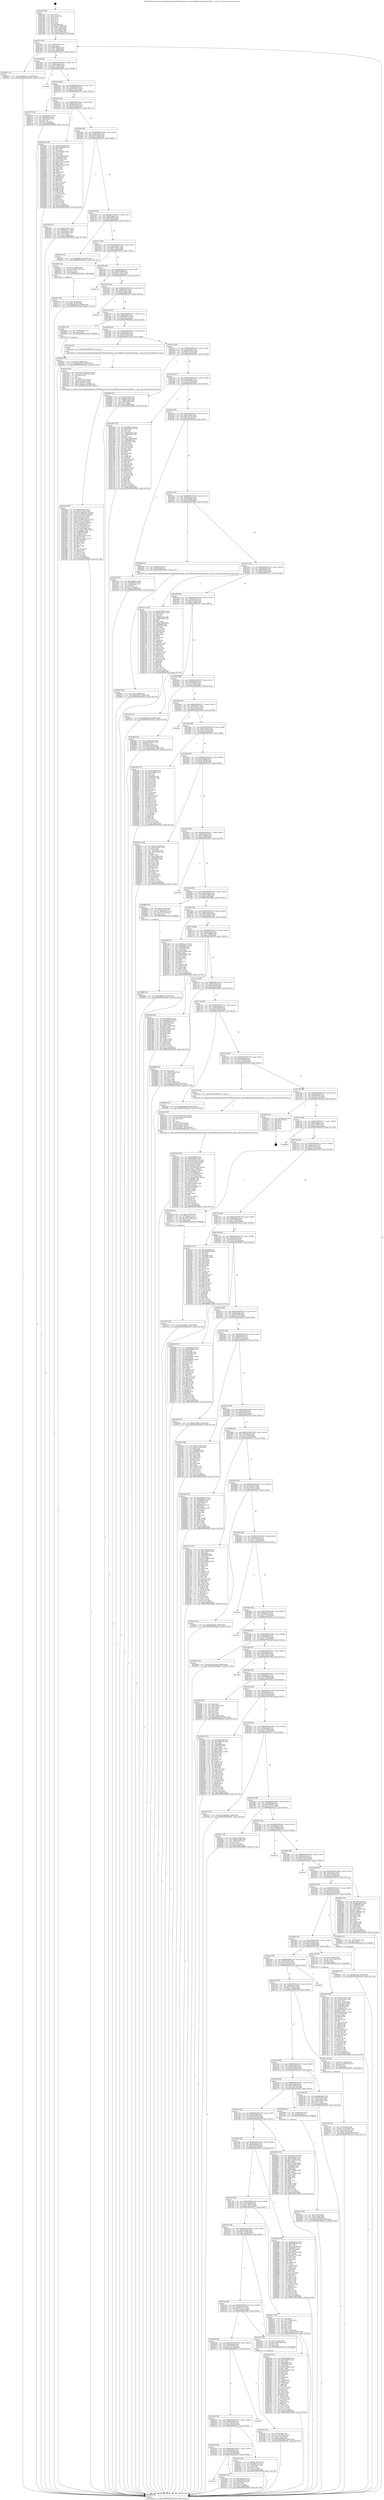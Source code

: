 digraph "0x401440" {
  label = "0x401440 (/mnt/c/Users/mathe/Desktop/tcc/POCII/binaries/extr_reactosdlldirectxwinewined3dutils.c_swap_rows_Final-ollvm.out::main(0))"
  labelloc = "t"
  node[shape=record]

  Entry [label="",width=0.3,height=0.3,shape=circle,fillcolor=black,style=filled]
  "0x401472" [label="{
     0x401472 [32]\l
     | [instrs]\l
     &nbsp;&nbsp;0x401472 \<+6\>: mov -0x90(%rbp),%eax\l
     &nbsp;&nbsp;0x401478 \<+2\>: mov %eax,%ecx\l
     &nbsp;&nbsp;0x40147a \<+6\>: sub $0x80c882d5,%ecx\l
     &nbsp;&nbsp;0x401480 \<+6\>: mov %eax,-0x94(%rbp)\l
     &nbsp;&nbsp;0x401486 \<+6\>: mov %ecx,-0x98(%rbp)\l
     &nbsp;&nbsp;0x40148c \<+6\>: je 0000000000402657 \<main+0x1217\>\l
  }"]
  "0x402657" [label="{
     0x402657 [15]\l
     | [instrs]\l
     &nbsp;&nbsp;0x402657 \<+10\>: movl $0x4f4d1a24,-0x90(%rbp)\l
     &nbsp;&nbsp;0x402661 \<+5\>: jmp 0000000000402be9 \<main+0x17a9\>\l
  }"]
  "0x401492" [label="{
     0x401492 [28]\l
     | [instrs]\l
     &nbsp;&nbsp;0x401492 \<+5\>: jmp 0000000000401497 \<main+0x57\>\l
     &nbsp;&nbsp;0x401497 \<+6\>: mov -0x94(%rbp),%eax\l
     &nbsp;&nbsp;0x40149d \<+5\>: sub $0x8517d830,%eax\l
     &nbsp;&nbsp;0x4014a2 \<+6\>: mov %eax,-0x9c(%rbp)\l
     &nbsp;&nbsp;0x4014a8 \<+6\>: je 00000000004028df \<main+0x149f\>\l
  }"]
  Exit [label="",width=0.3,height=0.3,shape=circle,fillcolor=black,style=filled,peripheries=2]
  "0x4028df" [label="{
     0x4028df\l
  }", style=dashed]
  "0x4014ae" [label="{
     0x4014ae [28]\l
     | [instrs]\l
     &nbsp;&nbsp;0x4014ae \<+5\>: jmp 00000000004014b3 \<main+0x73\>\l
     &nbsp;&nbsp;0x4014b3 \<+6\>: mov -0x94(%rbp),%eax\l
     &nbsp;&nbsp;0x4014b9 \<+5\>: sub $0x8a5cb2b1,%eax\l
     &nbsp;&nbsp;0x4014be \<+6\>: mov %eax,-0xa0(%rbp)\l
     &nbsp;&nbsp;0x4014c4 \<+6\>: je 00000000004027b7 \<main+0x1377\>\l
  }"]
  "0x4028d0" [label="{
     0x4028d0 [15]\l
     | [instrs]\l
     &nbsp;&nbsp;0x4028d0 \<+10\>: movl $0xfd3a3d0,-0x90(%rbp)\l
     &nbsp;&nbsp;0x4028da \<+5\>: jmp 0000000000402be9 \<main+0x17a9\>\l
  }"]
  "0x4027b7" [label="{
     0x4027b7 [30]\l
     | [instrs]\l
     &nbsp;&nbsp;0x4027b7 \<+5\>: mov $0xa8a9b173,%eax\l
     &nbsp;&nbsp;0x4027bc \<+5\>: mov $0x64d108,%ecx\l
     &nbsp;&nbsp;0x4027c1 \<+3\>: mov -0x29(%rbp),%dl\l
     &nbsp;&nbsp;0x4027c4 \<+3\>: test $0x1,%dl\l
     &nbsp;&nbsp;0x4027c7 \<+3\>: cmovne %ecx,%eax\l
     &nbsp;&nbsp;0x4027ca \<+6\>: mov %eax,-0x90(%rbp)\l
     &nbsp;&nbsp;0x4027d0 \<+5\>: jmp 0000000000402be9 \<main+0x17a9\>\l
  }"]
  "0x4014ca" [label="{
     0x4014ca [28]\l
     | [instrs]\l
     &nbsp;&nbsp;0x4014ca \<+5\>: jmp 00000000004014cf \<main+0x8f\>\l
     &nbsp;&nbsp;0x4014cf \<+6\>: mov -0x94(%rbp),%eax\l
     &nbsp;&nbsp;0x4014d5 \<+5\>: sub $0x8bb20a85,%eax\l
     &nbsp;&nbsp;0x4014da \<+6\>: mov %eax,-0xa4(%rbp)\l
     &nbsp;&nbsp;0x4014e0 \<+6\>: je 00000000004025b7 \<main+0x1177\>\l
  }"]
  "0x40288b" [label="{
     0x40288b [15]\l
     | [instrs]\l
     &nbsp;&nbsp;0x40288b \<+10\>: movl $0xe2dfae70,-0x90(%rbp)\l
     &nbsp;&nbsp;0x402895 \<+5\>: jmp 0000000000402be9 \<main+0x17a9\>\l
  }"]
  "0x4025b7" [label="{
     0x4025b7 [160]\l
     | [instrs]\l
     &nbsp;&nbsp;0x4025b7 \<+5\>: mov $0x73941f59,%eax\l
     &nbsp;&nbsp;0x4025bc \<+5\>: mov $0x80c882d5,%ecx\l
     &nbsp;&nbsp;0x4025c1 \<+2\>: mov $0x1,%dl\l
     &nbsp;&nbsp;0x4025c3 \<+2\>: xor %esi,%esi\l
     &nbsp;&nbsp;0x4025c5 \<+3\>: mov -0x74(%rbp),%edi\l
     &nbsp;&nbsp;0x4025c8 \<+3\>: sub $0x1,%esi\l
     &nbsp;&nbsp;0x4025cb \<+2\>: sub %esi,%edi\l
     &nbsp;&nbsp;0x4025cd \<+3\>: mov %edi,-0x74(%rbp)\l
     &nbsp;&nbsp;0x4025d0 \<+7\>: mov 0x405068,%esi\l
     &nbsp;&nbsp;0x4025d7 \<+7\>: mov 0x405054,%edi\l
     &nbsp;&nbsp;0x4025de \<+3\>: mov %esi,%r8d\l
     &nbsp;&nbsp;0x4025e1 \<+7\>: add $0x414471cb,%r8d\l
     &nbsp;&nbsp;0x4025e8 \<+4\>: sub $0x1,%r8d\l
     &nbsp;&nbsp;0x4025ec \<+7\>: sub $0x414471cb,%r8d\l
     &nbsp;&nbsp;0x4025f3 \<+4\>: imul %r8d,%esi\l
     &nbsp;&nbsp;0x4025f7 \<+3\>: and $0x1,%esi\l
     &nbsp;&nbsp;0x4025fa \<+3\>: cmp $0x0,%esi\l
     &nbsp;&nbsp;0x4025fd \<+4\>: sete %r9b\l
     &nbsp;&nbsp;0x402601 \<+3\>: cmp $0xa,%edi\l
     &nbsp;&nbsp;0x402604 \<+4\>: setl %r10b\l
     &nbsp;&nbsp;0x402608 \<+3\>: mov %r9b,%r11b\l
     &nbsp;&nbsp;0x40260b \<+4\>: xor $0xff,%r11b\l
     &nbsp;&nbsp;0x40260f \<+3\>: mov %r10b,%bl\l
     &nbsp;&nbsp;0x402612 \<+3\>: xor $0xff,%bl\l
     &nbsp;&nbsp;0x402615 \<+3\>: xor $0x0,%dl\l
     &nbsp;&nbsp;0x402618 \<+3\>: mov %r11b,%r14b\l
     &nbsp;&nbsp;0x40261b \<+4\>: and $0x0,%r14b\l
     &nbsp;&nbsp;0x40261f \<+3\>: and %dl,%r9b\l
     &nbsp;&nbsp;0x402622 \<+3\>: mov %bl,%r15b\l
     &nbsp;&nbsp;0x402625 \<+4\>: and $0x0,%r15b\l
     &nbsp;&nbsp;0x402629 \<+3\>: and %dl,%r10b\l
     &nbsp;&nbsp;0x40262c \<+3\>: or %r9b,%r14b\l
     &nbsp;&nbsp;0x40262f \<+3\>: or %r10b,%r15b\l
     &nbsp;&nbsp;0x402632 \<+3\>: xor %r15b,%r14b\l
     &nbsp;&nbsp;0x402635 \<+3\>: or %bl,%r11b\l
     &nbsp;&nbsp;0x402638 \<+4\>: xor $0xff,%r11b\l
     &nbsp;&nbsp;0x40263c \<+3\>: or $0x0,%dl\l
     &nbsp;&nbsp;0x40263f \<+3\>: and %dl,%r11b\l
     &nbsp;&nbsp;0x402642 \<+3\>: or %r11b,%r14b\l
     &nbsp;&nbsp;0x402645 \<+4\>: test $0x1,%r14b\l
     &nbsp;&nbsp;0x402649 \<+3\>: cmovne %ecx,%eax\l
     &nbsp;&nbsp;0x40264c \<+6\>: mov %eax,-0x90(%rbp)\l
     &nbsp;&nbsp;0x402652 \<+5\>: jmp 0000000000402be9 \<main+0x17a9\>\l
  }"]
  "0x4014e6" [label="{
     0x4014e6 [28]\l
     | [instrs]\l
     &nbsp;&nbsp;0x4014e6 \<+5\>: jmp 00000000004014eb \<main+0xab\>\l
     &nbsp;&nbsp;0x4014eb \<+6\>: mov -0x94(%rbp),%eax\l
     &nbsp;&nbsp;0x4014f1 \<+5\>: sub $0x8cfb7d4b,%eax\l
     &nbsp;&nbsp;0x4014f6 \<+6\>: mov %eax,-0xa8(%rbp)\l
     &nbsp;&nbsp;0x4014fc \<+6\>: je 0000000000401d02 \<main+0x8c2\>\l
  }"]
  "0x402830" [label="{
     0x402830 [25]\l
     | [instrs]\l
     &nbsp;&nbsp;0x402830 \<+10\>: movl $0x0,-0x88(%rbp)\l
     &nbsp;&nbsp;0x40283a \<+10\>: movl $0xad1423a2,-0x90(%rbp)\l
     &nbsp;&nbsp;0x402844 \<+5\>: jmp 0000000000402be9 \<main+0x17a9\>\l
  }"]
  "0x401d02" [label="{
     0x401d02 [30]\l
     | [instrs]\l
     &nbsp;&nbsp;0x401d02 \<+5\>: mov $0x9b3739c7,%eax\l
     &nbsp;&nbsp;0x401d07 \<+5\>: mov $0x64ae1777,%ecx\l
     &nbsp;&nbsp;0x401d0c \<+3\>: mov -0x5c(%rbp),%edx\l
     &nbsp;&nbsp;0x401d0f \<+3\>: cmp -0x50(%rbp),%edx\l
     &nbsp;&nbsp;0x401d12 \<+3\>: cmovl %ecx,%eax\l
     &nbsp;&nbsp;0x401d15 \<+6\>: mov %eax,-0x90(%rbp)\l
     &nbsp;&nbsp;0x401d1b \<+5\>: jmp 0000000000402be9 \<main+0x17a9\>\l
  }"]
  "0x401502" [label="{
     0x401502 [28]\l
     | [instrs]\l
     &nbsp;&nbsp;0x401502 \<+5\>: jmp 0000000000401507 \<main+0xc7\>\l
     &nbsp;&nbsp;0x401507 \<+6\>: mov -0x94(%rbp),%eax\l
     &nbsp;&nbsp;0x40150d \<+5\>: sub $0x90ebf599,%eax\l
     &nbsp;&nbsp;0x401512 \<+6\>: mov %eax,-0xac(%rbp)\l
     &nbsp;&nbsp;0x401518 \<+6\>: je 00000000004029f7 \<main+0x15b7\>\l
  }"]
  "0x4027f3" [label="{
     0x4027f3 [15]\l
     | [instrs]\l
     &nbsp;&nbsp;0x4027f3 \<+10\>: movl $0xc7958fac,-0x90(%rbp)\l
     &nbsp;&nbsp;0x4027fd \<+5\>: jmp 0000000000402be9 \<main+0x17a9\>\l
  }"]
  "0x4029f7" [label="{
     0x4029f7 [15]\l
     | [instrs]\l
     &nbsp;&nbsp;0x4029f7 \<+10\>: movl $0xedd40779,-0x90(%rbp)\l
     &nbsp;&nbsp;0x402a01 \<+5\>: jmp 0000000000402be9 \<main+0x17a9\>\l
  }"]
  "0x40151e" [label="{
     0x40151e [28]\l
     | [instrs]\l
     &nbsp;&nbsp;0x40151e \<+5\>: jmp 0000000000401523 \<main+0xe3\>\l
     &nbsp;&nbsp;0x401523 \<+6\>: mov -0x94(%rbp),%eax\l
     &nbsp;&nbsp;0x401529 \<+5\>: sub $0x9b3739c7,%eax\l
     &nbsp;&nbsp;0x40152e \<+6\>: mov %eax,-0xb0(%rbp)\l
     &nbsp;&nbsp;0x401534 \<+6\>: je 00000000004020f7 \<main+0xcb7\>\l
  }"]
  "0x402673" [label="{
     0x402673 [22]\l
     | [instrs]\l
     &nbsp;&nbsp;0x402673 \<+7\>: movl $0x0,-0x80(%rbp)\l
     &nbsp;&nbsp;0x40267a \<+10\>: movl $0x5cfcdf7,-0x90(%rbp)\l
     &nbsp;&nbsp;0x402684 \<+5\>: jmp 0000000000402be9 \<main+0x17a9\>\l
  }"]
  "0x4020f7" [label="{
     0x4020f7 [23]\l
     | [instrs]\l
     &nbsp;&nbsp;0x4020f7 \<+7\>: movl $0x1,-0x68(%rbp)\l
     &nbsp;&nbsp;0x4020fe \<+4\>: movslq -0x68(%rbp),%rax\l
     &nbsp;&nbsp;0x402102 \<+4\>: shl $0x3,%rax\l
     &nbsp;&nbsp;0x402106 \<+3\>: mov %rax,%rdi\l
     &nbsp;&nbsp;0x402109 \<+5\>: call 0000000000401050 \<malloc@plt\>\l
     | [calls]\l
     &nbsp;&nbsp;0x401050 \{1\} (unknown)\l
  }"]
  "0x40153a" [label="{
     0x40153a [28]\l
     | [instrs]\l
     &nbsp;&nbsp;0x40153a \<+5\>: jmp 000000000040153f \<main+0xff\>\l
     &nbsp;&nbsp;0x40153f \<+6\>: mov -0x94(%rbp),%eax\l
     &nbsp;&nbsp;0x401545 \<+5\>: sub $0x9c112057,%eax\l
     &nbsp;&nbsp;0x40154a \<+6\>: mov %eax,-0xb4(%rbp)\l
     &nbsp;&nbsp;0x401550 \<+6\>: je 0000000000402a1b \<main+0x15db\>\l
  }"]
  "0x402363" [label="{
     0x402363 [165]\l
     | [instrs]\l
     &nbsp;&nbsp;0x402363 \<+5\>: mov $0x38084869,%ecx\l
     &nbsp;&nbsp;0x402368 \<+5\>: mov $0x6632295,%edx\l
     &nbsp;&nbsp;0x40236d \<+8\>: movsd 0xc93(%rip),%xmm1\l
     &nbsp;&nbsp;0x402375 \<+8\>: movsd 0xc93(%rip),%xmm2\l
     &nbsp;&nbsp;0x40237d \<+4\>: cvtss2sd %xmm0,%xmm0\l
     &nbsp;&nbsp;0x402381 \<+4\>: divsd %xmm2,%xmm0\l
     &nbsp;&nbsp;0x402385 \<+4\>: addsd %xmm0,%xmm1\l
     &nbsp;&nbsp;0x402389 \<+8\>: movsd -0x1a0(%rbp),%xmm0\l
     &nbsp;&nbsp;0x402391 \<+4\>: mulsd %xmm1,%xmm0\l
     &nbsp;&nbsp;0x402395 \<+4\>: cvtsd2ss %xmm0,%xmm0\l
     &nbsp;&nbsp;0x402399 \<+4\>: mov -0x70(%rbp),%rsi\l
     &nbsp;&nbsp;0x40239d \<+4\>: movslq -0x74(%rbp),%rdi\l
     &nbsp;&nbsp;0x4023a1 \<+4\>: mov (%rsi,%rdi,8),%rsi\l
     &nbsp;&nbsp;0x4023a5 \<+4\>: movslq -0x7c(%rbp),%rdi\l
     &nbsp;&nbsp;0x4023a9 \<+5\>: movss %xmm0,(%rsi,%rdi,4)\l
     &nbsp;&nbsp;0x4023ae \<+8\>: mov 0x405068,%r8d\l
     &nbsp;&nbsp;0x4023b6 \<+8\>: mov 0x405054,%r9d\l
     &nbsp;&nbsp;0x4023be \<+3\>: mov %r8d,%r10d\l
     &nbsp;&nbsp;0x4023c1 \<+7\>: add $0xf315285f,%r10d\l
     &nbsp;&nbsp;0x4023c8 \<+4\>: sub $0x1,%r10d\l
     &nbsp;&nbsp;0x4023cc \<+7\>: sub $0xf315285f,%r10d\l
     &nbsp;&nbsp;0x4023d3 \<+4\>: imul %r10d,%r8d\l
     &nbsp;&nbsp;0x4023d7 \<+4\>: and $0x1,%r8d\l
     &nbsp;&nbsp;0x4023db \<+4\>: cmp $0x0,%r8d\l
     &nbsp;&nbsp;0x4023df \<+4\>: sete %r11b\l
     &nbsp;&nbsp;0x4023e3 \<+4\>: cmp $0xa,%r9d\l
     &nbsp;&nbsp;0x4023e7 \<+3\>: setl %bl\l
     &nbsp;&nbsp;0x4023ea \<+3\>: mov %r11b,%r14b\l
     &nbsp;&nbsp;0x4023ed \<+3\>: and %bl,%r14b\l
     &nbsp;&nbsp;0x4023f0 \<+3\>: xor %bl,%r11b\l
     &nbsp;&nbsp;0x4023f3 \<+3\>: or %r11b,%r14b\l
     &nbsp;&nbsp;0x4023f6 \<+4\>: test $0x1,%r14b\l
     &nbsp;&nbsp;0x4023fa \<+3\>: cmovne %edx,%ecx\l
     &nbsp;&nbsp;0x4023fd \<+6\>: mov %ecx,-0x90(%rbp)\l
     &nbsp;&nbsp;0x402403 \<+5\>: jmp 0000000000402be9 \<main+0x17a9\>\l
  }"]
  "0x402a1b" [label="{
     0x402a1b\l
  }", style=dashed]
  "0x401556" [label="{
     0x401556 [28]\l
     | [instrs]\l
     &nbsp;&nbsp;0x401556 \<+5\>: jmp 000000000040155b \<main+0x11b\>\l
     &nbsp;&nbsp;0x40155b \<+6\>: mov -0x94(%rbp),%eax\l
     &nbsp;&nbsp;0x401561 \<+5\>: sub $0x9fe4a3a7,%eax\l
     &nbsp;&nbsp;0x401566 \<+6\>: mov %eax,-0xb8(%rbp)\l
     &nbsp;&nbsp;0x40156c \<+6\>: je 0000000000402a5b \<main+0x161b\>\l
  }"]
  "0x402332" [label="{
     0x402332 [49]\l
     | [instrs]\l
     &nbsp;&nbsp;0x402332 \<+8\>: movsd 0xcde(%rip),%xmm0\l
     &nbsp;&nbsp;0x40233a \<+8\>: movsd 0xcde(%rip),%xmm1\l
     &nbsp;&nbsp;0x402342 \<+5\>: mov $0x2,%ecx\l
     &nbsp;&nbsp;0x402347 \<+1\>: cltd\l
     &nbsp;&nbsp;0x402348 \<+2\>: idiv %ecx\l
     &nbsp;&nbsp;0x40234a \<+4\>: cvtsi2sd %edx,%xmm2\l
     &nbsp;&nbsp;0x40234e \<+4\>: mulsd %xmm2,%xmm1\l
     &nbsp;&nbsp;0x402352 \<+4\>: addsd %xmm0,%xmm1\l
     &nbsp;&nbsp;0x402356 \<+8\>: movsd %xmm1,-0x1a0(%rbp)\l
     &nbsp;&nbsp;0x40235e \<+5\>: call 0000000000401360 \<next_f\>\l
     | [calls]\l
     &nbsp;&nbsp;0x401360 \{1\} (/mnt/c/Users/mathe/Desktop/tcc/POCII/binaries/extr_reactosdlldirectxwinewined3dutils.c_swap_rows_Final-ollvm.out::next_f)\l
  }"]
  "0x402a5b" [label="{
     0x402a5b\l
  }", style=dashed]
  "0x401572" [label="{
     0x401572 [28]\l
     | [instrs]\l
     &nbsp;&nbsp;0x401572 \<+5\>: jmp 0000000000401577 \<main+0x137\>\l
     &nbsp;&nbsp;0x401577 \<+6\>: mov -0x94(%rbp),%eax\l
     &nbsp;&nbsp;0x40157d \<+5\>: sub $0xa8a9b173,%eax\l
     &nbsp;&nbsp;0x401582 \<+6\>: mov %eax,-0xbc(%rbp)\l
     &nbsp;&nbsp;0x401588 \<+6\>: je 0000000000402824 \<main+0x13e4\>\l
  }"]
  "0x40215d" [label="{
     0x40215d [34]\l
     | [instrs]\l
     &nbsp;&nbsp;0x40215d \<+4\>: mov -0x70(%rbp),%rdi\l
     &nbsp;&nbsp;0x402161 \<+4\>: movslq -0x74(%rbp),%rcx\l
     &nbsp;&nbsp;0x402165 \<+4\>: mov %rax,(%rdi,%rcx,8)\l
     &nbsp;&nbsp;0x402169 \<+7\>: movl $0x0,-0x7c(%rbp)\l
     &nbsp;&nbsp;0x402170 \<+10\>: movl $0x11f63a0f,-0x90(%rbp)\l
     &nbsp;&nbsp;0x40217a \<+5\>: jmp 0000000000402be9 \<main+0x17a9\>\l
  }"]
  "0x402824" [label="{
     0x402824 [12]\l
     | [instrs]\l
     &nbsp;&nbsp;0x402824 \<+4\>: mov -0x58(%rbp),%rax\l
     &nbsp;&nbsp;0x402828 \<+3\>: mov %rax,%rdi\l
     &nbsp;&nbsp;0x40282b \<+5\>: call 0000000000401030 \<free@plt\>\l
     | [calls]\l
     &nbsp;&nbsp;0x401030 \{1\} (unknown)\l
  }"]
  "0x40158e" [label="{
     0x40158e [28]\l
     | [instrs]\l
     &nbsp;&nbsp;0x40158e \<+5\>: jmp 0000000000401593 \<main+0x153\>\l
     &nbsp;&nbsp;0x401593 \<+6\>: mov -0x94(%rbp),%eax\l
     &nbsp;&nbsp;0x401599 \<+5\>: sub $0xa8b443a3,%eax\l
     &nbsp;&nbsp;0x40159e \<+6\>: mov %eax,-0xc0(%rbp)\l
     &nbsp;&nbsp;0x4015a4 \<+6\>: je 0000000000401ec8 \<main+0xa88\>\l
  }"]
  "0x40210e" [label="{
     0x40210e [26]\l
     | [instrs]\l
     &nbsp;&nbsp;0x40210e \<+4\>: mov %rax,-0x70(%rbp)\l
     &nbsp;&nbsp;0x402112 \<+7\>: movl $0x0,-0x74(%rbp)\l
     &nbsp;&nbsp;0x402119 \<+10\>: movl $0x4f4d1a24,-0x90(%rbp)\l
     &nbsp;&nbsp;0x402123 \<+5\>: jmp 0000000000402be9 \<main+0x17a9\>\l
  }"]
  "0x401ec8" [label="{
     0x401ec8 [5]\l
     | [instrs]\l
     &nbsp;&nbsp;0x401ec8 \<+5\>: call 0000000000401160 \<next_i\>\l
     | [calls]\l
     &nbsp;&nbsp;0x401160 \{1\} (/mnt/c/Users/mathe/Desktop/tcc/POCII/binaries/extr_reactosdlldirectxwinewined3dutils.c_swap_rows_Final-ollvm.out::next_i)\l
  }"]
  "0x4015aa" [label="{
     0x4015aa [28]\l
     | [instrs]\l
     &nbsp;&nbsp;0x4015aa \<+5\>: jmp 00000000004015af \<main+0x16f\>\l
     &nbsp;&nbsp;0x4015af \<+6\>: mov -0x94(%rbp),%eax\l
     &nbsp;&nbsp;0x4015b5 \<+5\>: sub $0xad1423a2,%eax\l
     &nbsp;&nbsp;0x4015ba \<+6\>: mov %eax,-0xc4(%rbp)\l
     &nbsp;&nbsp;0x4015c0 \<+6\>: je 0000000000402849 \<main+0x1409\>\l
  }"]
  "0x401efe" [label="{
     0x401efe [165]\l
     | [instrs]\l
     &nbsp;&nbsp;0x401efe \<+5\>: mov $0x9fe4a3a7,%ecx\l
     &nbsp;&nbsp;0x401f03 \<+5\>: mov $0x3471353b,%edx\l
     &nbsp;&nbsp;0x401f08 \<+8\>: movsd 0x10f8(%rip),%xmm1\l
     &nbsp;&nbsp;0x401f10 \<+8\>: movsd 0x10f8(%rip),%xmm2\l
     &nbsp;&nbsp;0x401f18 \<+4\>: cvtss2sd %xmm0,%xmm0\l
     &nbsp;&nbsp;0x401f1c \<+4\>: divsd %xmm2,%xmm0\l
     &nbsp;&nbsp;0x401f20 \<+4\>: addsd %xmm0,%xmm1\l
     &nbsp;&nbsp;0x401f24 \<+8\>: movsd -0x198(%rbp),%xmm0\l
     &nbsp;&nbsp;0x401f2c \<+4\>: mulsd %xmm1,%xmm0\l
     &nbsp;&nbsp;0x401f30 \<+4\>: cvtsd2ss %xmm0,%xmm0\l
     &nbsp;&nbsp;0x401f34 \<+4\>: mov -0x58(%rbp),%rsi\l
     &nbsp;&nbsp;0x401f38 \<+4\>: movslq -0x5c(%rbp),%rdi\l
     &nbsp;&nbsp;0x401f3c \<+4\>: mov (%rsi,%rdi,8),%rsi\l
     &nbsp;&nbsp;0x401f40 \<+4\>: movslq -0x64(%rbp),%rdi\l
     &nbsp;&nbsp;0x401f44 \<+5\>: movss %xmm0,(%rsi,%rdi,4)\l
     &nbsp;&nbsp;0x401f49 \<+8\>: mov 0x405068,%r8d\l
     &nbsp;&nbsp;0x401f51 \<+8\>: mov 0x405054,%r9d\l
     &nbsp;&nbsp;0x401f59 \<+3\>: mov %r8d,%r10d\l
     &nbsp;&nbsp;0x401f5c \<+7\>: add $0x4d11abe2,%r10d\l
     &nbsp;&nbsp;0x401f63 \<+4\>: sub $0x1,%r10d\l
     &nbsp;&nbsp;0x401f67 \<+7\>: sub $0x4d11abe2,%r10d\l
     &nbsp;&nbsp;0x401f6e \<+4\>: imul %r10d,%r8d\l
     &nbsp;&nbsp;0x401f72 \<+4\>: and $0x1,%r8d\l
     &nbsp;&nbsp;0x401f76 \<+4\>: cmp $0x0,%r8d\l
     &nbsp;&nbsp;0x401f7a \<+4\>: sete %r11b\l
     &nbsp;&nbsp;0x401f7e \<+4\>: cmp $0xa,%r9d\l
     &nbsp;&nbsp;0x401f82 \<+3\>: setl %bl\l
     &nbsp;&nbsp;0x401f85 \<+3\>: mov %r11b,%r14b\l
     &nbsp;&nbsp;0x401f88 \<+3\>: and %bl,%r14b\l
     &nbsp;&nbsp;0x401f8b \<+3\>: xor %bl,%r11b\l
     &nbsp;&nbsp;0x401f8e \<+3\>: or %r11b,%r14b\l
     &nbsp;&nbsp;0x401f91 \<+4\>: test $0x1,%r14b\l
     &nbsp;&nbsp;0x401f95 \<+3\>: cmovne %edx,%ecx\l
     &nbsp;&nbsp;0x401f98 \<+6\>: mov %ecx,-0x90(%rbp)\l
     &nbsp;&nbsp;0x401f9e \<+5\>: jmp 0000000000402be9 \<main+0x17a9\>\l
  }"]
  "0x402849" [label="{
     0x402849 [33]\l
     | [instrs]\l
     &nbsp;&nbsp;0x402849 \<+5\>: mov $0x3a87c3c6,%eax\l
     &nbsp;&nbsp;0x40284e \<+5\>: mov $0xdbc7b808,%ecx\l
     &nbsp;&nbsp;0x402853 \<+6\>: mov -0x88(%rbp),%edx\l
     &nbsp;&nbsp;0x402859 \<+3\>: cmp -0x68(%rbp),%edx\l
     &nbsp;&nbsp;0x40285c \<+3\>: cmovl %ecx,%eax\l
     &nbsp;&nbsp;0x40285f \<+6\>: mov %eax,-0x90(%rbp)\l
     &nbsp;&nbsp;0x402865 \<+5\>: jmp 0000000000402be9 \<main+0x17a9\>\l
  }"]
  "0x4015c6" [label="{
     0x4015c6 [28]\l
     | [instrs]\l
     &nbsp;&nbsp;0x4015c6 \<+5\>: jmp 00000000004015cb \<main+0x18b\>\l
     &nbsp;&nbsp;0x4015cb \<+6\>: mov -0x94(%rbp),%eax\l
     &nbsp;&nbsp;0x4015d1 \<+5\>: sub $0xad397364,%eax\l
     &nbsp;&nbsp;0x4015d6 \<+6\>: mov %eax,-0xc8(%rbp)\l
     &nbsp;&nbsp;0x4015dc \<+6\>: je 0000000000401db4 \<main+0x974\>\l
  }"]
  "0x401ecd" [label="{
     0x401ecd [49]\l
     | [instrs]\l
     &nbsp;&nbsp;0x401ecd \<+8\>: movsd 0x1143(%rip),%xmm0\l
     &nbsp;&nbsp;0x401ed5 \<+8\>: movsd 0x1143(%rip),%xmm1\l
     &nbsp;&nbsp;0x401edd \<+5\>: mov $0x2,%ecx\l
     &nbsp;&nbsp;0x401ee2 \<+1\>: cltd\l
     &nbsp;&nbsp;0x401ee3 \<+2\>: idiv %ecx\l
     &nbsp;&nbsp;0x401ee5 \<+4\>: cvtsi2sd %edx,%xmm2\l
     &nbsp;&nbsp;0x401ee9 \<+4\>: mulsd %xmm2,%xmm1\l
     &nbsp;&nbsp;0x401eed \<+4\>: addsd %xmm0,%xmm1\l
     &nbsp;&nbsp;0x401ef1 \<+8\>: movsd %xmm1,-0x198(%rbp)\l
     &nbsp;&nbsp;0x401ef9 \<+5\>: call 0000000000401360 \<next_f\>\l
     | [calls]\l
     &nbsp;&nbsp;0x401360 \{1\} (/mnt/c/Users/mathe/Desktop/tcc/POCII/binaries/extr_reactosdlldirectxwinewined3dutils.c_swap_rows_Final-ollvm.out::next_f)\l
  }"]
  "0x401db4" [label="{
     0x401db4 [155]\l
     | [instrs]\l
     &nbsp;&nbsp;0x401db4 \<+5\>: mov $0x1f00ee10,%eax\l
     &nbsp;&nbsp;0x401db9 \<+5\>: mov $0xb01da139,%ecx\l
     &nbsp;&nbsp;0x401dbe \<+2\>: mov $0x1,%dl\l
     &nbsp;&nbsp;0x401dc0 \<+2\>: xor %esi,%esi\l
     &nbsp;&nbsp;0x401dc2 \<+3\>: mov -0x64(%rbp),%edi\l
     &nbsp;&nbsp;0x401dc5 \<+3\>: cmp -0x60(%rbp),%edi\l
     &nbsp;&nbsp;0x401dc8 \<+4\>: setl %r8b\l
     &nbsp;&nbsp;0x401dcc \<+4\>: and $0x1,%r8b\l
     &nbsp;&nbsp;0x401dd0 \<+4\>: mov %r8b,-0x2b(%rbp)\l
     &nbsp;&nbsp;0x401dd4 \<+7\>: mov 0x405068,%edi\l
     &nbsp;&nbsp;0x401ddb \<+8\>: mov 0x405054,%r9d\l
     &nbsp;&nbsp;0x401de3 \<+3\>: sub $0x1,%esi\l
     &nbsp;&nbsp;0x401de6 \<+3\>: mov %edi,%r10d\l
     &nbsp;&nbsp;0x401de9 \<+3\>: add %esi,%r10d\l
     &nbsp;&nbsp;0x401dec \<+4\>: imul %r10d,%edi\l
     &nbsp;&nbsp;0x401df0 \<+3\>: and $0x1,%edi\l
     &nbsp;&nbsp;0x401df3 \<+3\>: cmp $0x0,%edi\l
     &nbsp;&nbsp;0x401df6 \<+4\>: sete %r8b\l
     &nbsp;&nbsp;0x401dfa \<+4\>: cmp $0xa,%r9d\l
     &nbsp;&nbsp;0x401dfe \<+4\>: setl %r11b\l
     &nbsp;&nbsp;0x401e02 \<+3\>: mov %r8b,%bl\l
     &nbsp;&nbsp;0x401e05 \<+3\>: xor $0xff,%bl\l
     &nbsp;&nbsp;0x401e08 \<+3\>: mov %r11b,%r14b\l
     &nbsp;&nbsp;0x401e0b \<+4\>: xor $0xff,%r14b\l
     &nbsp;&nbsp;0x401e0f \<+3\>: xor $0x1,%dl\l
     &nbsp;&nbsp;0x401e12 \<+3\>: mov %bl,%r15b\l
     &nbsp;&nbsp;0x401e15 \<+4\>: and $0xff,%r15b\l
     &nbsp;&nbsp;0x401e19 \<+3\>: and %dl,%r8b\l
     &nbsp;&nbsp;0x401e1c \<+3\>: mov %r14b,%r12b\l
     &nbsp;&nbsp;0x401e1f \<+4\>: and $0xff,%r12b\l
     &nbsp;&nbsp;0x401e23 \<+3\>: and %dl,%r11b\l
     &nbsp;&nbsp;0x401e26 \<+3\>: or %r8b,%r15b\l
     &nbsp;&nbsp;0x401e29 \<+3\>: or %r11b,%r12b\l
     &nbsp;&nbsp;0x401e2c \<+3\>: xor %r12b,%r15b\l
     &nbsp;&nbsp;0x401e2f \<+3\>: or %r14b,%bl\l
     &nbsp;&nbsp;0x401e32 \<+3\>: xor $0xff,%bl\l
     &nbsp;&nbsp;0x401e35 \<+3\>: or $0x1,%dl\l
     &nbsp;&nbsp;0x401e38 \<+2\>: and %dl,%bl\l
     &nbsp;&nbsp;0x401e3a \<+3\>: or %bl,%r15b\l
     &nbsp;&nbsp;0x401e3d \<+4\>: test $0x1,%r15b\l
     &nbsp;&nbsp;0x401e41 \<+3\>: cmovne %ecx,%eax\l
     &nbsp;&nbsp;0x401e44 \<+6\>: mov %eax,-0x90(%rbp)\l
     &nbsp;&nbsp;0x401e4a \<+5\>: jmp 0000000000402be9 \<main+0x17a9\>\l
  }"]
  "0x4015e2" [label="{
     0x4015e2 [28]\l
     | [instrs]\l
     &nbsp;&nbsp;0x4015e2 \<+5\>: jmp 00000000004015e7 \<main+0x1a7\>\l
     &nbsp;&nbsp;0x4015e7 \<+6\>: mov -0x94(%rbp),%eax\l
     &nbsp;&nbsp;0x4015ed \<+5\>: sub $0xb01da139,%eax\l
     &nbsp;&nbsp;0x4015f2 \<+6\>: mov %eax,-0xcc(%rbp)\l
     &nbsp;&nbsp;0x4015f8 \<+6\>: je 0000000000401e4f \<main+0xa0f\>\l
  }"]
  "0x401d37" [label="{
     0x401d37 [34]\l
     | [instrs]\l
     &nbsp;&nbsp;0x401d37 \<+4\>: mov -0x58(%rbp),%rdi\l
     &nbsp;&nbsp;0x401d3b \<+4\>: movslq -0x5c(%rbp),%rcx\l
     &nbsp;&nbsp;0x401d3f \<+4\>: mov %rax,(%rdi,%rcx,8)\l
     &nbsp;&nbsp;0x401d43 \<+7\>: movl $0x0,-0x64(%rbp)\l
     &nbsp;&nbsp;0x401d4a \<+10\>: movl $0xe044dbe8,-0x90(%rbp)\l
     &nbsp;&nbsp;0x401d54 \<+5\>: jmp 0000000000402be9 \<main+0x17a9\>\l
  }"]
  "0x401e4f" [label="{
     0x401e4f [30]\l
     | [instrs]\l
     &nbsp;&nbsp;0x401e4f \<+5\>: mov $0x1200a4cc,%eax\l
     &nbsp;&nbsp;0x401e54 \<+5\>: mov $0xdc944307,%ecx\l
     &nbsp;&nbsp;0x401e59 \<+3\>: mov -0x2b(%rbp),%dl\l
     &nbsp;&nbsp;0x401e5c \<+3\>: test $0x1,%dl\l
     &nbsp;&nbsp;0x401e5f \<+3\>: cmovne %ecx,%eax\l
     &nbsp;&nbsp;0x401e62 \<+6\>: mov %eax,-0x90(%rbp)\l
     &nbsp;&nbsp;0x401e68 \<+5\>: jmp 0000000000402be9 \<main+0x17a9\>\l
  }"]
  "0x4015fe" [label="{
     0x4015fe [28]\l
     | [instrs]\l
     &nbsp;&nbsp;0x4015fe \<+5\>: jmp 0000000000401603 \<main+0x1c3\>\l
     &nbsp;&nbsp;0x401603 \<+6\>: mov -0x94(%rbp),%eax\l
     &nbsp;&nbsp;0x401609 \<+5\>: sub $0xb89d026a,%eax\l
     &nbsp;&nbsp;0x40160e \<+6\>: mov %eax,-0xd0(%rbp)\l
     &nbsp;&nbsp;0x401614 \<+6\>: je 0000000000402666 \<main+0x1226\>\l
  }"]
  "0x401c4d" [label="{
     0x401c4d [166]\l
     | [instrs]\l
     &nbsp;&nbsp;0x401c4d \<+5\>: mov $0x9c112057,%ecx\l
     &nbsp;&nbsp;0x401c52 \<+5\>: mov $0xc0e5ca04,%edx\l
     &nbsp;&nbsp;0x401c57 \<+3\>: mov $0x1,%sil\l
     &nbsp;&nbsp;0x401c5a \<+4\>: mov %rax,-0x58(%rbp)\l
     &nbsp;&nbsp;0x401c5e \<+7\>: movl $0x0,-0x5c(%rbp)\l
     &nbsp;&nbsp;0x401c65 \<+8\>: mov 0x405068,%r8d\l
     &nbsp;&nbsp;0x401c6d \<+8\>: mov 0x405054,%r9d\l
     &nbsp;&nbsp;0x401c75 \<+3\>: mov %r8d,%r10d\l
     &nbsp;&nbsp;0x401c78 \<+7\>: sub $0x6f16f124,%r10d\l
     &nbsp;&nbsp;0x401c7f \<+4\>: sub $0x1,%r10d\l
     &nbsp;&nbsp;0x401c83 \<+7\>: add $0x6f16f124,%r10d\l
     &nbsp;&nbsp;0x401c8a \<+4\>: imul %r10d,%r8d\l
     &nbsp;&nbsp;0x401c8e \<+4\>: and $0x1,%r8d\l
     &nbsp;&nbsp;0x401c92 \<+4\>: cmp $0x0,%r8d\l
     &nbsp;&nbsp;0x401c96 \<+4\>: sete %r11b\l
     &nbsp;&nbsp;0x401c9a \<+4\>: cmp $0xa,%r9d\l
     &nbsp;&nbsp;0x401c9e \<+3\>: setl %bl\l
     &nbsp;&nbsp;0x401ca1 \<+3\>: mov %r11b,%r14b\l
     &nbsp;&nbsp;0x401ca4 \<+4\>: xor $0xff,%r14b\l
     &nbsp;&nbsp;0x401ca8 \<+3\>: mov %bl,%r15b\l
     &nbsp;&nbsp;0x401cab \<+4\>: xor $0xff,%r15b\l
     &nbsp;&nbsp;0x401caf \<+4\>: xor $0x0,%sil\l
     &nbsp;&nbsp;0x401cb3 \<+3\>: mov %r14b,%r12b\l
     &nbsp;&nbsp;0x401cb6 \<+4\>: and $0x0,%r12b\l
     &nbsp;&nbsp;0x401cba \<+3\>: and %sil,%r11b\l
     &nbsp;&nbsp;0x401cbd \<+3\>: mov %r15b,%r13b\l
     &nbsp;&nbsp;0x401cc0 \<+4\>: and $0x0,%r13b\l
     &nbsp;&nbsp;0x401cc4 \<+3\>: and %sil,%bl\l
     &nbsp;&nbsp;0x401cc7 \<+3\>: or %r11b,%r12b\l
     &nbsp;&nbsp;0x401cca \<+3\>: or %bl,%r13b\l
     &nbsp;&nbsp;0x401ccd \<+3\>: xor %r13b,%r12b\l
     &nbsp;&nbsp;0x401cd0 \<+3\>: or %r15b,%r14b\l
     &nbsp;&nbsp;0x401cd3 \<+4\>: xor $0xff,%r14b\l
     &nbsp;&nbsp;0x401cd7 \<+4\>: or $0x0,%sil\l
     &nbsp;&nbsp;0x401cdb \<+3\>: and %sil,%r14b\l
     &nbsp;&nbsp;0x401cde \<+3\>: or %r14b,%r12b\l
     &nbsp;&nbsp;0x401ce1 \<+4\>: test $0x1,%r12b\l
     &nbsp;&nbsp;0x401ce5 \<+3\>: cmovne %edx,%ecx\l
     &nbsp;&nbsp;0x401ce8 \<+6\>: mov %ecx,-0x90(%rbp)\l
     &nbsp;&nbsp;0x401cee \<+5\>: jmp 0000000000402be9 \<main+0x17a9\>\l
  }"]
  "0x402666" [label="{
     0x402666 [13]\l
     | [instrs]\l
     &nbsp;&nbsp;0x402666 \<+4\>: mov -0x58(%rbp),%rdi\l
     &nbsp;&nbsp;0x40266a \<+4\>: mov -0x70(%rbp),%rsi\l
     &nbsp;&nbsp;0x40266e \<+5\>: call 0000000000401400 \<swap_rows\>\l
     | [calls]\l
     &nbsp;&nbsp;0x401400 \{1\} (/mnt/c/Users/mathe/Desktop/tcc/POCII/binaries/extr_reactosdlldirectxwinewined3dutils.c_swap_rows_Final-ollvm.out::swap_rows)\l
  }"]
  "0x40161a" [label="{
     0x40161a [28]\l
     | [instrs]\l
     &nbsp;&nbsp;0x40161a \<+5\>: jmp 000000000040161f \<main+0x1df\>\l
     &nbsp;&nbsp;0x40161f \<+6\>: mov -0x94(%rbp),%eax\l
     &nbsp;&nbsp;0x401625 \<+5\>: sub $0xb8f900fc,%eax\l
     &nbsp;&nbsp;0x40162a \<+6\>: mov %eax,-0xd4(%rbp)\l
     &nbsp;&nbsp;0x401630 \<+6\>: je 000000000040271c \<main+0x12dc\>\l
  }"]
  "0x401baa" [label="{
     0x401baa [24]\l
     | [instrs]\l
     &nbsp;&nbsp;0x401baa \<+3\>: mov %eax,-0x4c(%rbp)\l
     &nbsp;&nbsp;0x401bad \<+3\>: mov -0x4c(%rbp),%eax\l
     &nbsp;&nbsp;0x401bb0 \<+3\>: mov %eax,-0x30(%rbp)\l
     &nbsp;&nbsp;0x401bb3 \<+10\>: movl $0x7929c382,-0x90(%rbp)\l
     &nbsp;&nbsp;0x401bbd \<+5\>: jmp 0000000000402be9 \<main+0x17a9\>\l
  }"]
  "0x40271c" [label="{
     0x40271c [155]\l
     | [instrs]\l
     &nbsp;&nbsp;0x40271c \<+5\>: mov $0xd036b2b8,%eax\l
     &nbsp;&nbsp;0x402721 \<+5\>: mov $0x8a5cb2b1,%ecx\l
     &nbsp;&nbsp;0x402726 \<+2\>: mov $0x1,%dl\l
     &nbsp;&nbsp;0x402728 \<+2\>: xor %esi,%esi\l
     &nbsp;&nbsp;0x40272a \<+3\>: mov -0x80(%rbp),%edi\l
     &nbsp;&nbsp;0x40272d \<+3\>: cmp -0x50(%rbp),%edi\l
     &nbsp;&nbsp;0x402730 \<+4\>: setl %r8b\l
     &nbsp;&nbsp;0x402734 \<+4\>: and $0x1,%r8b\l
     &nbsp;&nbsp;0x402738 \<+4\>: mov %r8b,-0x29(%rbp)\l
     &nbsp;&nbsp;0x40273c \<+7\>: mov 0x405068,%edi\l
     &nbsp;&nbsp;0x402743 \<+8\>: mov 0x405054,%r9d\l
     &nbsp;&nbsp;0x40274b \<+3\>: sub $0x1,%esi\l
     &nbsp;&nbsp;0x40274e \<+3\>: mov %edi,%r10d\l
     &nbsp;&nbsp;0x402751 \<+3\>: add %esi,%r10d\l
     &nbsp;&nbsp;0x402754 \<+4\>: imul %r10d,%edi\l
     &nbsp;&nbsp;0x402758 \<+3\>: and $0x1,%edi\l
     &nbsp;&nbsp;0x40275b \<+3\>: cmp $0x0,%edi\l
     &nbsp;&nbsp;0x40275e \<+4\>: sete %r8b\l
     &nbsp;&nbsp;0x402762 \<+4\>: cmp $0xa,%r9d\l
     &nbsp;&nbsp;0x402766 \<+4\>: setl %r11b\l
     &nbsp;&nbsp;0x40276a \<+3\>: mov %r8b,%bl\l
     &nbsp;&nbsp;0x40276d \<+3\>: xor $0xff,%bl\l
     &nbsp;&nbsp;0x402770 \<+3\>: mov %r11b,%r14b\l
     &nbsp;&nbsp;0x402773 \<+4\>: xor $0xff,%r14b\l
     &nbsp;&nbsp;0x402777 \<+3\>: xor $0x1,%dl\l
     &nbsp;&nbsp;0x40277a \<+3\>: mov %bl,%r15b\l
     &nbsp;&nbsp;0x40277d \<+4\>: and $0xff,%r15b\l
     &nbsp;&nbsp;0x402781 \<+3\>: and %dl,%r8b\l
     &nbsp;&nbsp;0x402784 \<+3\>: mov %r14b,%r12b\l
     &nbsp;&nbsp;0x402787 \<+4\>: and $0xff,%r12b\l
     &nbsp;&nbsp;0x40278b \<+3\>: and %dl,%r11b\l
     &nbsp;&nbsp;0x40278e \<+3\>: or %r8b,%r15b\l
     &nbsp;&nbsp;0x402791 \<+3\>: or %r11b,%r12b\l
     &nbsp;&nbsp;0x402794 \<+3\>: xor %r12b,%r15b\l
     &nbsp;&nbsp;0x402797 \<+3\>: or %r14b,%bl\l
     &nbsp;&nbsp;0x40279a \<+3\>: xor $0xff,%bl\l
     &nbsp;&nbsp;0x40279d \<+3\>: or $0x1,%dl\l
     &nbsp;&nbsp;0x4027a0 \<+2\>: and %dl,%bl\l
     &nbsp;&nbsp;0x4027a2 \<+3\>: or %bl,%r15b\l
     &nbsp;&nbsp;0x4027a5 \<+4\>: test $0x1,%r15b\l
     &nbsp;&nbsp;0x4027a9 \<+3\>: cmovne %ecx,%eax\l
     &nbsp;&nbsp;0x4027ac \<+6\>: mov %eax,-0x90(%rbp)\l
     &nbsp;&nbsp;0x4027b2 \<+5\>: jmp 0000000000402be9 \<main+0x17a9\>\l
  }"]
  "0x401636" [label="{
     0x401636 [28]\l
     | [instrs]\l
     &nbsp;&nbsp;0x401636 \<+5\>: jmp 000000000040163b \<main+0x1fb\>\l
     &nbsp;&nbsp;0x40163b \<+6\>: mov -0x94(%rbp),%eax\l
     &nbsp;&nbsp;0x401641 \<+5\>: sub $0xc0e5ca04,%eax\l
     &nbsp;&nbsp;0x401646 \<+6\>: mov %eax,-0xd8(%rbp)\l
     &nbsp;&nbsp;0x40164c \<+6\>: je 0000000000401cf3 \<main+0x8b3\>\l
  }"]
  "0x401440" [label="{
     0x401440 [50]\l
     | [instrs]\l
     &nbsp;&nbsp;0x401440 \<+1\>: push %rbp\l
     &nbsp;&nbsp;0x401441 \<+3\>: mov %rsp,%rbp\l
     &nbsp;&nbsp;0x401444 \<+2\>: push %r15\l
     &nbsp;&nbsp;0x401446 \<+2\>: push %r14\l
     &nbsp;&nbsp;0x401448 \<+2\>: push %r13\l
     &nbsp;&nbsp;0x40144a \<+2\>: push %r12\l
     &nbsp;&nbsp;0x40144c \<+1\>: push %rbx\l
     &nbsp;&nbsp;0x40144d \<+7\>: sub $0x188,%rsp\l
     &nbsp;&nbsp;0x401454 \<+7\>: movl $0x0,-0x38(%rbp)\l
     &nbsp;&nbsp;0x40145b \<+3\>: mov %edi,-0x3c(%rbp)\l
     &nbsp;&nbsp;0x40145e \<+4\>: mov %rsi,-0x48(%rbp)\l
     &nbsp;&nbsp;0x401462 \<+3\>: mov -0x3c(%rbp),%edi\l
     &nbsp;&nbsp;0x401465 \<+3\>: mov %edi,-0x34(%rbp)\l
     &nbsp;&nbsp;0x401468 \<+10\>: movl $0x7bc48ae9,-0x90(%rbp)\l
  }"]
  "0x401cf3" [label="{
     0x401cf3 [15]\l
     | [instrs]\l
     &nbsp;&nbsp;0x401cf3 \<+10\>: movl $0x8cfb7d4b,-0x90(%rbp)\l
     &nbsp;&nbsp;0x401cfd \<+5\>: jmp 0000000000402be9 \<main+0x17a9\>\l
  }"]
  "0x401652" [label="{
     0x401652 [28]\l
     | [instrs]\l
     &nbsp;&nbsp;0x401652 \<+5\>: jmp 0000000000401657 \<main+0x217\>\l
     &nbsp;&nbsp;0x401657 \<+6\>: mov -0x94(%rbp),%eax\l
     &nbsp;&nbsp;0x40165d \<+5\>: sub $0xc7958fac,%eax\l
     &nbsp;&nbsp;0x401662 \<+6\>: mov %eax,-0xdc(%rbp)\l
     &nbsp;&nbsp;0x401668 \<+6\>: je 0000000000402802 \<main+0x13c2\>\l
  }"]
  "0x402be9" [label="{
     0x402be9 [5]\l
     | [instrs]\l
     &nbsp;&nbsp;0x402be9 \<+5\>: jmp 0000000000401472 \<main+0x32\>\l
  }"]
  "0x402802" [label="{
     0x402802 [34]\l
     | [instrs]\l
     &nbsp;&nbsp;0x402802 \<+3\>: mov -0x80(%rbp),%eax\l
     &nbsp;&nbsp;0x402805 \<+5\>: add $0x2bec975,%eax\l
     &nbsp;&nbsp;0x40280a \<+3\>: add $0x1,%eax\l
     &nbsp;&nbsp;0x40280d \<+5\>: sub $0x2bec975,%eax\l
     &nbsp;&nbsp;0x402812 \<+3\>: mov %eax,-0x80(%rbp)\l
     &nbsp;&nbsp;0x402815 \<+10\>: movl $0x5cfcdf7,-0x90(%rbp)\l
     &nbsp;&nbsp;0x40281f \<+5\>: jmp 0000000000402be9 \<main+0x17a9\>\l
  }"]
  "0x40166e" [label="{
     0x40166e [28]\l
     | [instrs]\l
     &nbsp;&nbsp;0x40166e \<+5\>: jmp 0000000000401673 \<main+0x233\>\l
     &nbsp;&nbsp;0x401673 \<+6\>: mov -0x94(%rbp),%eax\l
     &nbsp;&nbsp;0x401679 \<+5\>: sub $0xc8e475c1,%eax\l
     &nbsp;&nbsp;0x40167e \<+6\>: mov %eax,-0xe0(%rbp)\l
     &nbsp;&nbsp;0x401684 \<+6\>: je 0000000000402bd8 \<main+0x1798\>\l
  }"]
  "0x401b5a" [label="{
     0x401b5a\l
  }", style=dashed]
  "0x402bd8" [label="{
     0x402bd8\l
  }", style=dashed]
  "0x40168a" [label="{
     0x40168a [28]\l
     | [instrs]\l
     &nbsp;&nbsp;0x40168a \<+5\>: jmp 000000000040168f \<main+0x24f\>\l
     &nbsp;&nbsp;0x40168f \<+6\>: mov -0x94(%rbp),%eax\l
     &nbsp;&nbsp;0x401695 \<+5\>: sub $0xcac7d33b,%eax\l
     &nbsp;&nbsp;0x40169a \<+6\>: mov %eax,-0xe4(%rbp)\l
     &nbsp;&nbsp;0x4016a0 \<+6\>: je 000000000040243b \<main+0xffb\>\l
  }"]
  "0x401b64" [label="{
     0x401b64 [30]\l
     | [instrs]\l
     &nbsp;&nbsp;0x401b64 \<+5\>: mov $0x53de101d,%eax\l
     &nbsp;&nbsp;0x401b69 \<+5\>: mov $0x2659a500,%ecx\l
     &nbsp;&nbsp;0x401b6e \<+3\>: mov -0x34(%rbp),%edx\l
     &nbsp;&nbsp;0x401b71 \<+3\>: cmp $0x2,%edx\l
     &nbsp;&nbsp;0x401b74 \<+3\>: cmovne %ecx,%eax\l
     &nbsp;&nbsp;0x401b77 \<+6\>: mov %eax,-0x90(%rbp)\l
     &nbsp;&nbsp;0x401b7d \<+5\>: jmp 0000000000402be9 \<main+0x17a9\>\l
  }"]
  "0x40243b" [label="{
     0x40243b [137]\l
     | [instrs]\l
     &nbsp;&nbsp;0x40243b \<+5\>: mov $0xf1fced89,%eax\l
     &nbsp;&nbsp;0x402440 \<+5\>: mov $0x1f748e9,%ecx\l
     &nbsp;&nbsp;0x402445 \<+2\>: mov $0x1,%dl\l
     &nbsp;&nbsp;0x402447 \<+2\>: xor %esi,%esi\l
     &nbsp;&nbsp;0x402449 \<+7\>: mov 0x405068,%edi\l
     &nbsp;&nbsp;0x402450 \<+8\>: mov 0x405054,%r8d\l
     &nbsp;&nbsp;0x402458 \<+3\>: sub $0x1,%esi\l
     &nbsp;&nbsp;0x40245b \<+3\>: mov %edi,%r9d\l
     &nbsp;&nbsp;0x40245e \<+3\>: add %esi,%r9d\l
     &nbsp;&nbsp;0x402461 \<+4\>: imul %r9d,%edi\l
     &nbsp;&nbsp;0x402465 \<+3\>: and $0x1,%edi\l
     &nbsp;&nbsp;0x402468 \<+3\>: cmp $0x0,%edi\l
     &nbsp;&nbsp;0x40246b \<+4\>: sete %r10b\l
     &nbsp;&nbsp;0x40246f \<+4\>: cmp $0xa,%r8d\l
     &nbsp;&nbsp;0x402473 \<+4\>: setl %r11b\l
     &nbsp;&nbsp;0x402477 \<+3\>: mov %r10b,%bl\l
     &nbsp;&nbsp;0x40247a \<+3\>: xor $0xff,%bl\l
     &nbsp;&nbsp;0x40247d \<+3\>: mov %r11b,%r14b\l
     &nbsp;&nbsp;0x402480 \<+4\>: xor $0xff,%r14b\l
     &nbsp;&nbsp;0x402484 \<+3\>: xor $0x0,%dl\l
     &nbsp;&nbsp;0x402487 \<+3\>: mov %bl,%r15b\l
     &nbsp;&nbsp;0x40248a \<+4\>: and $0x0,%r15b\l
     &nbsp;&nbsp;0x40248e \<+3\>: and %dl,%r10b\l
     &nbsp;&nbsp;0x402491 \<+3\>: mov %r14b,%r12b\l
     &nbsp;&nbsp;0x402494 \<+4\>: and $0x0,%r12b\l
     &nbsp;&nbsp;0x402498 \<+3\>: and %dl,%r11b\l
     &nbsp;&nbsp;0x40249b \<+3\>: or %r10b,%r15b\l
     &nbsp;&nbsp;0x40249e \<+3\>: or %r11b,%r12b\l
     &nbsp;&nbsp;0x4024a1 \<+3\>: xor %r12b,%r15b\l
     &nbsp;&nbsp;0x4024a4 \<+3\>: or %r14b,%bl\l
     &nbsp;&nbsp;0x4024a7 \<+3\>: xor $0xff,%bl\l
     &nbsp;&nbsp;0x4024aa \<+3\>: or $0x0,%dl\l
     &nbsp;&nbsp;0x4024ad \<+2\>: and %dl,%bl\l
     &nbsp;&nbsp;0x4024af \<+3\>: or %bl,%r15b\l
     &nbsp;&nbsp;0x4024b2 \<+4\>: test $0x1,%r15b\l
     &nbsp;&nbsp;0x4024b6 \<+3\>: cmovne %ecx,%eax\l
     &nbsp;&nbsp;0x4024b9 \<+6\>: mov %eax,-0x90(%rbp)\l
     &nbsp;&nbsp;0x4024bf \<+5\>: jmp 0000000000402be9 \<main+0x17a9\>\l
  }"]
  "0x4016a6" [label="{
     0x4016a6 [28]\l
     | [instrs]\l
     &nbsp;&nbsp;0x4016a6 \<+5\>: jmp 00000000004016ab \<main+0x26b\>\l
     &nbsp;&nbsp;0x4016ab \<+6\>: mov -0x94(%rbp),%eax\l
     &nbsp;&nbsp;0x4016b1 \<+5\>: sub $0xcc7b8485,%eax\l
     &nbsp;&nbsp;0x4016b6 \<+6\>: mov %eax,-0xe8(%rbp)\l
     &nbsp;&nbsp;0x4016bc \<+6\>: je 0000000000402212 \<main+0xdd2\>\l
  }"]
  "0x401b3e" [label="{
     0x401b3e [28]\l
     | [instrs]\l
     &nbsp;&nbsp;0x401b3e \<+5\>: jmp 0000000000401b43 \<main+0x703\>\l
     &nbsp;&nbsp;0x401b43 \<+6\>: mov -0x94(%rbp),%eax\l
     &nbsp;&nbsp;0x401b49 \<+5\>: sub $0x7bc48ae9,%eax\l
     &nbsp;&nbsp;0x401b4e \<+6\>: mov %eax,-0x190(%rbp)\l
     &nbsp;&nbsp;0x401b54 \<+6\>: je 0000000000401b64 \<main+0x724\>\l
  }"]
  "0x402212" [label="{
     0x402212 [106]\l
     | [instrs]\l
     &nbsp;&nbsp;0x402212 \<+5\>: mov $0x4318ae79,%eax\l
     &nbsp;&nbsp;0x402217 \<+5\>: mov $0x34c02497,%ecx\l
     &nbsp;&nbsp;0x40221c \<+2\>: xor %edx,%edx\l
     &nbsp;&nbsp;0x40221e \<+3\>: mov -0x7c(%rbp),%esi\l
     &nbsp;&nbsp;0x402221 \<+3\>: cmp -0x78(%rbp),%esi\l
     &nbsp;&nbsp;0x402224 \<+4\>: setl %dil\l
     &nbsp;&nbsp;0x402228 \<+4\>: and $0x1,%dil\l
     &nbsp;&nbsp;0x40222c \<+4\>: mov %dil,-0x2a(%rbp)\l
     &nbsp;&nbsp;0x402230 \<+7\>: mov 0x405068,%esi\l
     &nbsp;&nbsp;0x402237 \<+8\>: mov 0x405054,%r8d\l
     &nbsp;&nbsp;0x40223f \<+3\>: sub $0x1,%edx\l
     &nbsp;&nbsp;0x402242 \<+3\>: mov %esi,%r9d\l
     &nbsp;&nbsp;0x402245 \<+3\>: add %edx,%r9d\l
     &nbsp;&nbsp;0x402248 \<+4\>: imul %r9d,%esi\l
     &nbsp;&nbsp;0x40224c \<+3\>: and $0x1,%esi\l
     &nbsp;&nbsp;0x40224f \<+3\>: cmp $0x0,%esi\l
     &nbsp;&nbsp;0x402252 \<+4\>: sete %dil\l
     &nbsp;&nbsp;0x402256 \<+4\>: cmp $0xa,%r8d\l
     &nbsp;&nbsp;0x40225a \<+4\>: setl %r10b\l
     &nbsp;&nbsp;0x40225e \<+3\>: mov %dil,%r11b\l
     &nbsp;&nbsp;0x402261 \<+3\>: and %r10b,%r11b\l
     &nbsp;&nbsp;0x402264 \<+3\>: xor %r10b,%dil\l
     &nbsp;&nbsp;0x402267 \<+3\>: or %dil,%r11b\l
     &nbsp;&nbsp;0x40226a \<+4\>: test $0x1,%r11b\l
     &nbsp;&nbsp;0x40226e \<+3\>: cmovne %ecx,%eax\l
     &nbsp;&nbsp;0x402271 \<+6\>: mov %eax,-0x90(%rbp)\l
     &nbsp;&nbsp;0x402277 \<+5\>: jmp 0000000000402be9 \<main+0x17a9\>\l
  }"]
  "0x4016c2" [label="{
     0x4016c2 [28]\l
     | [instrs]\l
     &nbsp;&nbsp;0x4016c2 \<+5\>: jmp 00000000004016c7 \<main+0x287\>\l
     &nbsp;&nbsp;0x4016c7 \<+6\>: mov -0x94(%rbp),%eax\l
     &nbsp;&nbsp;0x4016cd \<+5\>: sub $0xd036b2b8,%eax\l
     &nbsp;&nbsp;0x4016d2 \<+6\>: mov %eax,-0xec(%rbp)\l
     &nbsp;&nbsp;0x4016d8 \<+6\>: je 0000000000402bc9 \<main+0x1789\>\l
  }"]
  "0x401bc2" [label="{
     0x401bc2 [30]\l
     | [instrs]\l
     &nbsp;&nbsp;0x401bc2 \<+5\>: mov $0x8517d830,%eax\l
     &nbsp;&nbsp;0x401bc7 \<+5\>: mov $0xd0de714,%ecx\l
     &nbsp;&nbsp;0x401bcc \<+3\>: mov -0x30(%rbp),%edx\l
     &nbsp;&nbsp;0x401bcf \<+3\>: cmp $0x0,%edx\l
     &nbsp;&nbsp;0x401bd2 \<+3\>: cmove %ecx,%eax\l
     &nbsp;&nbsp;0x401bd5 \<+6\>: mov %eax,-0x90(%rbp)\l
     &nbsp;&nbsp;0x401bdb \<+5\>: jmp 0000000000402be9 \<main+0x17a9\>\l
  }"]
  "0x402bc9" [label="{
     0x402bc9\l
  }", style=dashed]
  "0x4016de" [label="{
     0x4016de [28]\l
     | [instrs]\l
     &nbsp;&nbsp;0x4016de \<+5\>: jmp 00000000004016e3 \<main+0x2a3\>\l
     &nbsp;&nbsp;0x4016e3 \<+6\>: mov -0x94(%rbp),%eax\l
     &nbsp;&nbsp;0x4016e9 \<+5\>: sub $0xdbc7b808,%eax\l
     &nbsp;&nbsp;0x4016ee \<+6\>: mov %eax,-0xf0(%rbp)\l
     &nbsp;&nbsp;0x4016f4 \<+6\>: je 000000000040286a \<main+0x142a\>\l
  }"]
  "0x401b22" [label="{
     0x401b22 [28]\l
     | [instrs]\l
     &nbsp;&nbsp;0x401b22 \<+5\>: jmp 0000000000401b27 \<main+0x6e7\>\l
     &nbsp;&nbsp;0x401b27 \<+6\>: mov -0x94(%rbp),%eax\l
     &nbsp;&nbsp;0x401b2d \<+5\>: sub $0x7929c382,%eax\l
     &nbsp;&nbsp;0x401b32 \<+6\>: mov %eax,-0x18c(%rbp)\l
     &nbsp;&nbsp;0x401b38 \<+6\>: je 0000000000401bc2 \<main+0x782\>\l
  }"]
  "0x40286a" [label="{
     0x40286a [33]\l
     | [instrs]\l
     &nbsp;&nbsp;0x40286a \<+10\>: movl $0x1,-0x8c(%rbp)\l
     &nbsp;&nbsp;0x402874 \<+4\>: mov -0x70(%rbp),%rax\l
     &nbsp;&nbsp;0x402878 \<+7\>: movslq -0x88(%rbp),%rcx\l
     &nbsp;&nbsp;0x40287f \<+4\>: mov (%rax,%rcx,8),%rax\l
     &nbsp;&nbsp;0x402883 \<+3\>: mov %rax,%rdi\l
     &nbsp;&nbsp;0x402886 \<+5\>: call 0000000000401030 \<free@plt\>\l
     | [calls]\l
     &nbsp;&nbsp;0x401030 \{1\} (unknown)\l
  }"]
  "0x4016fa" [label="{
     0x4016fa [28]\l
     | [instrs]\l
     &nbsp;&nbsp;0x4016fa \<+5\>: jmp 00000000004016ff \<main+0x2bf\>\l
     &nbsp;&nbsp;0x4016ff \<+6\>: mov -0x94(%rbp),%eax\l
     &nbsp;&nbsp;0x401705 \<+5\>: sub $0xdc944307,%eax\l
     &nbsp;&nbsp;0x40170a \<+6\>: mov %eax,-0xf4(%rbp)\l
     &nbsp;&nbsp;0x401710 \<+6\>: je 0000000000401e6d \<main+0xa2d\>\l
  }"]
  "0x402ba7" [label="{
     0x402ba7\l
  }", style=dashed]
  "0x401e6d" [label="{
     0x401e6d [91]\l
     | [instrs]\l
     &nbsp;&nbsp;0x401e6d \<+5\>: mov $0x9fe4a3a7,%eax\l
     &nbsp;&nbsp;0x401e72 \<+5\>: mov $0xa8b443a3,%ecx\l
     &nbsp;&nbsp;0x401e77 \<+7\>: mov 0x405068,%edx\l
     &nbsp;&nbsp;0x401e7e \<+7\>: mov 0x405054,%esi\l
     &nbsp;&nbsp;0x401e85 \<+2\>: mov %edx,%edi\l
     &nbsp;&nbsp;0x401e87 \<+6\>: add $0x7b35ef92,%edi\l
     &nbsp;&nbsp;0x401e8d \<+3\>: sub $0x1,%edi\l
     &nbsp;&nbsp;0x401e90 \<+6\>: sub $0x7b35ef92,%edi\l
     &nbsp;&nbsp;0x401e96 \<+3\>: imul %edi,%edx\l
     &nbsp;&nbsp;0x401e99 \<+3\>: and $0x1,%edx\l
     &nbsp;&nbsp;0x401e9c \<+3\>: cmp $0x0,%edx\l
     &nbsp;&nbsp;0x401e9f \<+4\>: sete %r8b\l
     &nbsp;&nbsp;0x401ea3 \<+3\>: cmp $0xa,%esi\l
     &nbsp;&nbsp;0x401ea6 \<+4\>: setl %r9b\l
     &nbsp;&nbsp;0x401eaa \<+3\>: mov %r8b,%r10b\l
     &nbsp;&nbsp;0x401ead \<+3\>: and %r9b,%r10b\l
     &nbsp;&nbsp;0x401eb0 \<+3\>: xor %r9b,%r8b\l
     &nbsp;&nbsp;0x401eb3 \<+3\>: or %r8b,%r10b\l
     &nbsp;&nbsp;0x401eb6 \<+4\>: test $0x1,%r10b\l
     &nbsp;&nbsp;0x401eba \<+3\>: cmovne %ecx,%eax\l
     &nbsp;&nbsp;0x401ebd \<+6\>: mov %eax,-0x90(%rbp)\l
     &nbsp;&nbsp;0x401ec3 \<+5\>: jmp 0000000000402be9 \<main+0x17a9\>\l
  }"]
  "0x401716" [label="{
     0x401716 [28]\l
     | [instrs]\l
     &nbsp;&nbsp;0x401716 \<+5\>: jmp 000000000040171b \<main+0x2db\>\l
     &nbsp;&nbsp;0x40171b \<+6\>: mov -0x94(%rbp),%eax\l
     &nbsp;&nbsp;0x401721 \<+5\>: sub $0xe044dbe8,%eax\l
     &nbsp;&nbsp;0x401726 \<+6\>: mov %eax,-0xf8(%rbp)\l
     &nbsp;&nbsp;0x40172c \<+6\>: je 0000000000401d59 \<main+0x919\>\l
  }"]
  "0x401b06" [label="{
     0x401b06 [28]\l
     | [instrs]\l
     &nbsp;&nbsp;0x401b06 \<+5\>: jmp 0000000000401b0b \<main+0x6cb\>\l
     &nbsp;&nbsp;0x401b0b \<+6\>: mov -0x94(%rbp),%eax\l
     &nbsp;&nbsp;0x401b11 \<+5\>: sub $0x73941f59,%eax\l
     &nbsp;&nbsp;0x401b16 \<+6\>: mov %eax,-0x188(%rbp)\l
     &nbsp;&nbsp;0x401b1c \<+6\>: je 0000000000402ba7 \<main+0x1767\>\l
  }"]
  "0x401d59" [label="{
     0x401d59 [91]\l
     | [instrs]\l
     &nbsp;&nbsp;0x401d59 \<+5\>: mov $0x1f00ee10,%eax\l
     &nbsp;&nbsp;0x401d5e \<+5\>: mov $0xad397364,%ecx\l
     &nbsp;&nbsp;0x401d63 \<+7\>: mov 0x405068,%edx\l
     &nbsp;&nbsp;0x401d6a \<+7\>: mov 0x405054,%esi\l
     &nbsp;&nbsp;0x401d71 \<+2\>: mov %edx,%edi\l
     &nbsp;&nbsp;0x401d73 \<+6\>: add $0xe7c8c49f,%edi\l
     &nbsp;&nbsp;0x401d79 \<+3\>: sub $0x1,%edi\l
     &nbsp;&nbsp;0x401d7c \<+6\>: sub $0xe7c8c49f,%edi\l
     &nbsp;&nbsp;0x401d82 \<+3\>: imul %edi,%edx\l
     &nbsp;&nbsp;0x401d85 \<+3\>: and $0x1,%edx\l
     &nbsp;&nbsp;0x401d88 \<+3\>: cmp $0x0,%edx\l
     &nbsp;&nbsp;0x401d8b \<+4\>: sete %r8b\l
     &nbsp;&nbsp;0x401d8f \<+3\>: cmp $0xa,%esi\l
     &nbsp;&nbsp;0x401d92 \<+4\>: setl %r9b\l
     &nbsp;&nbsp;0x401d96 \<+3\>: mov %r8b,%r10b\l
     &nbsp;&nbsp;0x401d99 \<+3\>: and %r9b,%r10b\l
     &nbsp;&nbsp;0x401d9c \<+3\>: xor %r9b,%r8b\l
     &nbsp;&nbsp;0x401d9f \<+3\>: or %r8b,%r10b\l
     &nbsp;&nbsp;0x401da2 \<+4\>: test $0x1,%r10b\l
     &nbsp;&nbsp;0x401da6 \<+3\>: cmovne %ecx,%eax\l
     &nbsp;&nbsp;0x401da9 \<+6\>: mov %eax,-0x90(%rbp)\l
     &nbsp;&nbsp;0x401daf \<+5\>: jmp 0000000000402be9 \<main+0x17a9\>\l
  }"]
  "0x401732" [label="{
     0x401732 [28]\l
     | [instrs]\l
     &nbsp;&nbsp;0x401732 \<+5\>: jmp 0000000000401737 \<main+0x2f7\>\l
     &nbsp;&nbsp;0x401737 \<+6\>: mov -0x94(%rbp),%eax\l
     &nbsp;&nbsp;0x40173d \<+5\>: sub $0xe2dfae70,%eax\l
     &nbsp;&nbsp;0x401742 \<+6\>: mov %eax,-0xfc(%rbp)\l
     &nbsp;&nbsp;0x401748 \<+6\>: je 000000000040289a \<main+0x145a\>\l
  }"]
  "0x401d20" [label="{
     0x401d20 [23]\l
     | [instrs]\l
     &nbsp;&nbsp;0x401d20 \<+7\>: movl $0x1,-0x60(%rbp)\l
     &nbsp;&nbsp;0x401d27 \<+4\>: movslq -0x60(%rbp),%rax\l
     &nbsp;&nbsp;0x401d2b \<+4\>: shl $0x2,%rax\l
     &nbsp;&nbsp;0x401d2f \<+3\>: mov %rax,%rdi\l
     &nbsp;&nbsp;0x401d32 \<+5\>: call 0000000000401050 \<malloc@plt\>\l
     | [calls]\l
     &nbsp;&nbsp;0x401050 \{1\} (unknown)\l
  }"]
  "0x40289a" [label="{
     0x40289a [42]\l
     | [instrs]\l
     &nbsp;&nbsp;0x40289a \<+2\>: xor %eax,%eax\l
     &nbsp;&nbsp;0x40289c \<+6\>: mov -0x88(%rbp),%ecx\l
     &nbsp;&nbsp;0x4028a2 \<+2\>: mov %eax,%edx\l
     &nbsp;&nbsp;0x4028a4 \<+2\>: sub %ecx,%edx\l
     &nbsp;&nbsp;0x4028a6 \<+2\>: mov %eax,%ecx\l
     &nbsp;&nbsp;0x4028a8 \<+3\>: sub $0x1,%ecx\l
     &nbsp;&nbsp;0x4028ab \<+2\>: add %ecx,%edx\l
     &nbsp;&nbsp;0x4028ad \<+2\>: sub %edx,%eax\l
     &nbsp;&nbsp;0x4028af \<+6\>: mov %eax,-0x88(%rbp)\l
     &nbsp;&nbsp;0x4028b5 \<+10\>: movl $0xad1423a2,-0x90(%rbp)\l
     &nbsp;&nbsp;0x4028bf \<+5\>: jmp 0000000000402be9 \<main+0x17a9\>\l
  }"]
  "0x40174e" [label="{
     0x40174e [28]\l
     | [instrs]\l
     &nbsp;&nbsp;0x40174e \<+5\>: jmp 0000000000401753 \<main+0x313\>\l
     &nbsp;&nbsp;0x401753 \<+6\>: mov -0x94(%rbp),%eax\l
     &nbsp;&nbsp;0x401759 \<+5\>: sub $0xe5020d87,%eax\l
     &nbsp;&nbsp;0x40175e \<+6\>: mov %eax,-0x100(%rbp)\l
     &nbsp;&nbsp;0x401764 \<+6\>: je 00000000004020b5 \<main+0xc75\>\l
  }"]
  "0x401aea" [label="{
     0x401aea [28]\l
     | [instrs]\l
     &nbsp;&nbsp;0x401aea \<+5\>: jmp 0000000000401aef \<main+0x6af\>\l
     &nbsp;&nbsp;0x401aef \<+6\>: mov -0x94(%rbp),%eax\l
     &nbsp;&nbsp;0x401af5 \<+5\>: sub $0x64ae1777,%eax\l
     &nbsp;&nbsp;0x401afa \<+6\>: mov %eax,-0x184(%rbp)\l
     &nbsp;&nbsp;0x401b00 \<+6\>: je 0000000000401d20 \<main+0x8e0\>\l
  }"]
  "0x4020b5" [label="{
     0x4020b5 [15]\l
     | [instrs]\l
     &nbsp;&nbsp;0x4020b5 \<+10\>: movl $0xe044dbe8,-0x90(%rbp)\l
     &nbsp;&nbsp;0x4020bf \<+5\>: jmp 0000000000402be9 \<main+0x17a9\>\l
  }"]
  "0x40176a" [label="{
     0x40176a [28]\l
     | [instrs]\l
     &nbsp;&nbsp;0x40176a \<+5\>: jmp 000000000040176f \<main+0x32f\>\l
     &nbsp;&nbsp;0x40176f \<+6\>: mov -0x94(%rbp),%eax\l
     &nbsp;&nbsp;0x401775 \<+5\>: sub $0xe76adf45,%eax\l
     &nbsp;&nbsp;0x40177a \<+6\>: mov %eax,-0x104(%rbp)\l
     &nbsp;&nbsp;0x401780 \<+6\>: je 000000000040232d \<main+0xeed\>\l
  }"]
  "0x40229a" [label="{
     0x40229a [147]\l
     | [instrs]\l
     &nbsp;&nbsp;0x40229a \<+5\>: mov $0x38084869,%eax\l
     &nbsp;&nbsp;0x40229f \<+5\>: mov $0xe76adf45,%ecx\l
     &nbsp;&nbsp;0x4022a4 \<+2\>: mov $0x1,%dl\l
     &nbsp;&nbsp;0x4022a6 \<+7\>: mov 0x405068,%esi\l
     &nbsp;&nbsp;0x4022ad \<+7\>: mov 0x405054,%edi\l
     &nbsp;&nbsp;0x4022b4 \<+3\>: mov %esi,%r8d\l
     &nbsp;&nbsp;0x4022b7 \<+7\>: sub $0x575b35d3,%r8d\l
     &nbsp;&nbsp;0x4022be \<+4\>: sub $0x1,%r8d\l
     &nbsp;&nbsp;0x4022c2 \<+7\>: add $0x575b35d3,%r8d\l
     &nbsp;&nbsp;0x4022c9 \<+4\>: imul %r8d,%esi\l
     &nbsp;&nbsp;0x4022cd \<+3\>: and $0x1,%esi\l
     &nbsp;&nbsp;0x4022d0 \<+3\>: cmp $0x0,%esi\l
     &nbsp;&nbsp;0x4022d3 \<+4\>: sete %r9b\l
     &nbsp;&nbsp;0x4022d7 \<+3\>: cmp $0xa,%edi\l
     &nbsp;&nbsp;0x4022da \<+4\>: setl %r10b\l
     &nbsp;&nbsp;0x4022de \<+3\>: mov %r9b,%r11b\l
     &nbsp;&nbsp;0x4022e1 \<+4\>: xor $0xff,%r11b\l
     &nbsp;&nbsp;0x4022e5 \<+3\>: mov %r10b,%bl\l
     &nbsp;&nbsp;0x4022e8 \<+3\>: xor $0xff,%bl\l
     &nbsp;&nbsp;0x4022eb \<+3\>: xor $0x0,%dl\l
     &nbsp;&nbsp;0x4022ee \<+3\>: mov %r11b,%r14b\l
     &nbsp;&nbsp;0x4022f1 \<+4\>: and $0x0,%r14b\l
     &nbsp;&nbsp;0x4022f5 \<+3\>: and %dl,%r9b\l
     &nbsp;&nbsp;0x4022f8 \<+3\>: mov %bl,%r15b\l
     &nbsp;&nbsp;0x4022fb \<+4\>: and $0x0,%r15b\l
     &nbsp;&nbsp;0x4022ff \<+3\>: and %dl,%r10b\l
     &nbsp;&nbsp;0x402302 \<+3\>: or %r9b,%r14b\l
     &nbsp;&nbsp;0x402305 \<+3\>: or %r10b,%r15b\l
     &nbsp;&nbsp;0x402308 \<+3\>: xor %r15b,%r14b\l
     &nbsp;&nbsp;0x40230b \<+3\>: or %bl,%r11b\l
     &nbsp;&nbsp;0x40230e \<+4\>: xor $0xff,%r11b\l
     &nbsp;&nbsp;0x402312 \<+3\>: or $0x0,%dl\l
     &nbsp;&nbsp;0x402315 \<+3\>: and %dl,%r11b\l
     &nbsp;&nbsp;0x402318 \<+3\>: or %r11b,%r14b\l
     &nbsp;&nbsp;0x40231b \<+4\>: test $0x1,%r14b\l
     &nbsp;&nbsp;0x40231f \<+3\>: cmovne %ecx,%eax\l
     &nbsp;&nbsp;0x402322 \<+6\>: mov %eax,-0x90(%rbp)\l
     &nbsp;&nbsp;0x402328 \<+5\>: jmp 0000000000402be9 \<main+0x17a9\>\l
  }"]
  "0x40232d" [label="{
     0x40232d [5]\l
     | [instrs]\l
     &nbsp;&nbsp;0x40232d \<+5\>: call 0000000000401160 \<next_i\>\l
     | [calls]\l
     &nbsp;&nbsp;0x401160 \{1\} (/mnt/c/Users/mathe/Desktop/tcc/POCII/binaries/extr_reactosdlldirectxwinewined3dutils.c_swap_rows_Final-ollvm.out::next_i)\l
  }"]
  "0x401786" [label="{
     0x401786 [28]\l
     | [instrs]\l
     &nbsp;&nbsp;0x401786 \<+5\>: jmp 000000000040178b \<main+0x34b\>\l
     &nbsp;&nbsp;0x40178b \<+6\>: mov -0x94(%rbp),%eax\l
     &nbsp;&nbsp;0x401791 \<+5\>: sub $0xedd40779,%eax\l
     &nbsp;&nbsp;0x401796 \<+6\>: mov %eax,-0x108(%rbp)\l
     &nbsp;&nbsp;0x40179c \<+6\>: je 0000000000402a06 \<main+0x15c6\>\l
  }"]
  "0x401ace" [label="{
     0x401ace [28]\l
     | [instrs]\l
     &nbsp;&nbsp;0x401ace \<+5\>: jmp 0000000000401ad3 \<main+0x693\>\l
     &nbsp;&nbsp;0x401ad3 \<+6\>: mov -0x94(%rbp),%eax\l
     &nbsp;&nbsp;0x401ad9 \<+5\>: sub $0x62415df8,%eax\l
     &nbsp;&nbsp;0x401ade \<+6\>: mov %eax,-0x180(%rbp)\l
     &nbsp;&nbsp;0x401ae4 \<+6\>: je 000000000040229a \<main+0xe5a\>\l
  }"]
  "0x402a06" [label="{
     0x402a06 [21]\l
     | [instrs]\l
     &nbsp;&nbsp;0x402a06 \<+3\>: mov -0x38(%rbp),%eax\l
     &nbsp;&nbsp;0x402a09 \<+7\>: add $0x188,%rsp\l
     &nbsp;&nbsp;0x402a10 \<+1\>: pop %rbx\l
     &nbsp;&nbsp;0x402a11 \<+2\>: pop %r12\l
     &nbsp;&nbsp;0x402a13 \<+2\>: pop %r13\l
     &nbsp;&nbsp;0x402a15 \<+2\>: pop %r14\l
     &nbsp;&nbsp;0x402a17 \<+2\>: pop %r15\l
     &nbsp;&nbsp;0x402a19 \<+1\>: pop %rbp\l
     &nbsp;&nbsp;0x402a1a \<+1\>: ret\l
  }"]
  "0x4017a2" [label="{
     0x4017a2 [28]\l
     | [instrs]\l
     &nbsp;&nbsp;0x4017a2 \<+5\>: jmp 00000000004017a7 \<main+0x367\>\l
     &nbsp;&nbsp;0x4017a7 \<+6\>: mov -0x94(%rbp),%eax\l
     &nbsp;&nbsp;0x4017ad \<+5\>: sub $0xf1fced89,%eax\l
     &nbsp;&nbsp;0x4017b2 \<+6\>: mov %eax,-0x10c(%rbp)\l
     &nbsp;&nbsp;0x4017b8 \<+6\>: je 0000000000402b98 \<main+0x1758\>\l
  }"]
  "0x402417" [label="{
     0x402417 [36]\l
     | [instrs]\l
     &nbsp;&nbsp;0x402417 \<+2\>: xor %eax,%eax\l
     &nbsp;&nbsp;0x402419 \<+3\>: mov -0x7c(%rbp),%ecx\l
     &nbsp;&nbsp;0x40241c \<+2\>: mov %eax,%edx\l
     &nbsp;&nbsp;0x40241e \<+2\>: sub %ecx,%edx\l
     &nbsp;&nbsp;0x402420 \<+2\>: mov %eax,%ecx\l
     &nbsp;&nbsp;0x402422 \<+3\>: sub $0x1,%ecx\l
     &nbsp;&nbsp;0x402425 \<+2\>: add %ecx,%edx\l
     &nbsp;&nbsp;0x402427 \<+2\>: sub %edx,%eax\l
     &nbsp;&nbsp;0x402429 \<+3\>: mov %eax,-0x7c(%rbp)\l
     &nbsp;&nbsp;0x40242c \<+10\>: movl $0x11f63a0f,-0x90(%rbp)\l
     &nbsp;&nbsp;0x402436 \<+5\>: jmp 0000000000402be9 \<main+0x17a9\>\l
  }"]
  "0x402b98" [label="{
     0x402b98\l
  }", style=dashed]
  "0x4017be" [label="{
     0x4017be [28]\l
     | [instrs]\l
     &nbsp;&nbsp;0x4017be \<+5\>: jmp 00000000004017c3 \<main+0x383\>\l
     &nbsp;&nbsp;0x4017c3 \<+6\>: mov -0x94(%rbp),%eax\l
     &nbsp;&nbsp;0x4017c9 \<+5\>: sub $0x64d108,%eax\l
     &nbsp;&nbsp;0x4017ce \<+6\>: mov %eax,-0x110(%rbp)\l
     &nbsp;&nbsp;0x4017d4 \<+6\>: je 00000000004027d5 \<main+0x1395\>\l
  }"]
  "0x401ab2" [label="{
     0x401ab2 [28]\l
     | [instrs]\l
     &nbsp;&nbsp;0x401ab2 \<+5\>: jmp 0000000000401ab7 \<main+0x677\>\l
     &nbsp;&nbsp;0x401ab7 \<+6\>: mov -0x94(%rbp),%eax\l
     &nbsp;&nbsp;0x401abd \<+5\>: sub $0x61c9fb6e,%eax\l
     &nbsp;&nbsp;0x401ac2 \<+6\>: mov %eax,-0x17c(%rbp)\l
     &nbsp;&nbsp;0x401ac8 \<+6\>: je 0000000000402417 \<main+0xfd7\>\l
  }"]
  "0x4027d5" [label="{
     0x4027d5 [30]\l
     | [instrs]\l
     &nbsp;&nbsp;0x4027d5 \<+10\>: movl $0x1,-0x84(%rbp)\l
     &nbsp;&nbsp;0x4027df \<+4\>: mov -0x58(%rbp),%rax\l
     &nbsp;&nbsp;0x4027e3 \<+4\>: movslq -0x80(%rbp),%rcx\l
     &nbsp;&nbsp;0x4027e7 \<+4\>: mov (%rax,%rcx,8),%rax\l
     &nbsp;&nbsp;0x4027eb \<+3\>: mov %rax,%rdi\l
     &nbsp;&nbsp;0x4027ee \<+5\>: call 0000000000401030 \<free@plt\>\l
     | [calls]\l
     &nbsp;&nbsp;0x401030 \{1\} (unknown)\l
  }"]
  "0x4017da" [label="{
     0x4017da [28]\l
     | [instrs]\l
     &nbsp;&nbsp;0x4017da \<+5\>: jmp 00000000004017df \<main+0x39f\>\l
     &nbsp;&nbsp;0x4017df \<+6\>: mov -0x94(%rbp),%eax\l
     &nbsp;&nbsp;0x4017e5 \<+5\>: sub $0x1f748e9,%eax\l
     &nbsp;&nbsp;0x4017ea \<+6\>: mov %eax,-0x114(%rbp)\l
     &nbsp;&nbsp;0x4017f0 \<+6\>: je 00000000004024c4 \<main+0x1084\>\l
  }"]
  "0x40295d" [label="{
     0x40295d [154]\l
     | [instrs]\l
     &nbsp;&nbsp;0x40295d \<+5\>: mov $0xc8e475c1,%eax\l
     &nbsp;&nbsp;0x402962 \<+5\>: mov $0x90ebf599,%ecx\l
     &nbsp;&nbsp;0x402967 \<+2\>: mov $0x1,%dl\l
     &nbsp;&nbsp;0x402969 \<+7\>: movl $0x0,-0x38(%rbp)\l
     &nbsp;&nbsp;0x402970 \<+7\>: mov 0x405068,%esi\l
     &nbsp;&nbsp;0x402977 \<+7\>: mov 0x405054,%edi\l
     &nbsp;&nbsp;0x40297e \<+3\>: mov %esi,%r8d\l
     &nbsp;&nbsp;0x402981 \<+7\>: add $0x360073f1,%r8d\l
     &nbsp;&nbsp;0x402988 \<+4\>: sub $0x1,%r8d\l
     &nbsp;&nbsp;0x40298c \<+7\>: sub $0x360073f1,%r8d\l
     &nbsp;&nbsp;0x402993 \<+4\>: imul %r8d,%esi\l
     &nbsp;&nbsp;0x402997 \<+3\>: and $0x1,%esi\l
     &nbsp;&nbsp;0x40299a \<+3\>: cmp $0x0,%esi\l
     &nbsp;&nbsp;0x40299d \<+4\>: sete %r9b\l
     &nbsp;&nbsp;0x4029a1 \<+3\>: cmp $0xa,%edi\l
     &nbsp;&nbsp;0x4029a4 \<+4\>: setl %r10b\l
     &nbsp;&nbsp;0x4029a8 \<+3\>: mov %r9b,%r11b\l
     &nbsp;&nbsp;0x4029ab \<+4\>: xor $0xff,%r11b\l
     &nbsp;&nbsp;0x4029af \<+3\>: mov %r10b,%bl\l
     &nbsp;&nbsp;0x4029b2 \<+3\>: xor $0xff,%bl\l
     &nbsp;&nbsp;0x4029b5 \<+3\>: xor $0x0,%dl\l
     &nbsp;&nbsp;0x4029b8 \<+3\>: mov %r11b,%r14b\l
     &nbsp;&nbsp;0x4029bb \<+4\>: and $0x0,%r14b\l
     &nbsp;&nbsp;0x4029bf \<+3\>: and %dl,%r9b\l
     &nbsp;&nbsp;0x4029c2 \<+3\>: mov %bl,%r15b\l
     &nbsp;&nbsp;0x4029c5 \<+4\>: and $0x0,%r15b\l
     &nbsp;&nbsp;0x4029c9 \<+3\>: and %dl,%r10b\l
     &nbsp;&nbsp;0x4029cc \<+3\>: or %r9b,%r14b\l
     &nbsp;&nbsp;0x4029cf \<+3\>: or %r10b,%r15b\l
     &nbsp;&nbsp;0x4029d2 \<+3\>: xor %r15b,%r14b\l
     &nbsp;&nbsp;0x4029d5 \<+3\>: or %bl,%r11b\l
     &nbsp;&nbsp;0x4029d8 \<+4\>: xor $0xff,%r11b\l
     &nbsp;&nbsp;0x4029dc \<+3\>: or $0x0,%dl\l
     &nbsp;&nbsp;0x4029df \<+3\>: and %dl,%r11b\l
     &nbsp;&nbsp;0x4029e2 \<+3\>: or %r11b,%r14b\l
     &nbsp;&nbsp;0x4029e5 \<+4\>: test $0x1,%r14b\l
     &nbsp;&nbsp;0x4029e9 \<+3\>: cmovne %ecx,%eax\l
     &nbsp;&nbsp;0x4029ec \<+6\>: mov %eax,-0x90(%rbp)\l
     &nbsp;&nbsp;0x4029f2 \<+5\>: jmp 0000000000402be9 \<main+0x17a9\>\l
  }"]
  "0x4024c4" [label="{
     0x4024c4 [137]\l
     | [instrs]\l
     &nbsp;&nbsp;0x4024c4 \<+5\>: mov $0xf1fced89,%eax\l
     &nbsp;&nbsp;0x4024c9 \<+5\>: mov $0x226535de,%ecx\l
     &nbsp;&nbsp;0x4024ce \<+2\>: mov $0x1,%dl\l
     &nbsp;&nbsp;0x4024d0 \<+2\>: xor %esi,%esi\l
     &nbsp;&nbsp;0x4024d2 \<+7\>: mov 0x405068,%edi\l
     &nbsp;&nbsp;0x4024d9 \<+8\>: mov 0x405054,%r8d\l
     &nbsp;&nbsp;0x4024e1 \<+3\>: sub $0x1,%esi\l
     &nbsp;&nbsp;0x4024e4 \<+3\>: mov %edi,%r9d\l
     &nbsp;&nbsp;0x4024e7 \<+3\>: add %esi,%r9d\l
     &nbsp;&nbsp;0x4024ea \<+4\>: imul %r9d,%edi\l
     &nbsp;&nbsp;0x4024ee \<+3\>: and $0x1,%edi\l
     &nbsp;&nbsp;0x4024f1 \<+3\>: cmp $0x0,%edi\l
     &nbsp;&nbsp;0x4024f4 \<+4\>: sete %r10b\l
     &nbsp;&nbsp;0x4024f8 \<+4\>: cmp $0xa,%r8d\l
     &nbsp;&nbsp;0x4024fc \<+4\>: setl %r11b\l
     &nbsp;&nbsp;0x402500 \<+3\>: mov %r10b,%bl\l
     &nbsp;&nbsp;0x402503 \<+3\>: xor $0xff,%bl\l
     &nbsp;&nbsp;0x402506 \<+3\>: mov %r11b,%r14b\l
     &nbsp;&nbsp;0x402509 \<+4\>: xor $0xff,%r14b\l
     &nbsp;&nbsp;0x40250d \<+3\>: xor $0x0,%dl\l
     &nbsp;&nbsp;0x402510 \<+3\>: mov %bl,%r15b\l
     &nbsp;&nbsp;0x402513 \<+4\>: and $0x0,%r15b\l
     &nbsp;&nbsp;0x402517 \<+3\>: and %dl,%r10b\l
     &nbsp;&nbsp;0x40251a \<+3\>: mov %r14b,%r12b\l
     &nbsp;&nbsp;0x40251d \<+4\>: and $0x0,%r12b\l
     &nbsp;&nbsp;0x402521 \<+3\>: and %dl,%r11b\l
     &nbsp;&nbsp;0x402524 \<+3\>: or %r10b,%r15b\l
     &nbsp;&nbsp;0x402527 \<+3\>: or %r11b,%r12b\l
     &nbsp;&nbsp;0x40252a \<+3\>: xor %r12b,%r15b\l
     &nbsp;&nbsp;0x40252d \<+3\>: or %r14b,%bl\l
     &nbsp;&nbsp;0x402530 \<+3\>: xor $0xff,%bl\l
     &nbsp;&nbsp;0x402533 \<+3\>: or $0x0,%dl\l
     &nbsp;&nbsp;0x402536 \<+2\>: and %dl,%bl\l
     &nbsp;&nbsp;0x402538 \<+3\>: or %bl,%r15b\l
     &nbsp;&nbsp;0x40253b \<+4\>: test $0x1,%r15b\l
     &nbsp;&nbsp;0x40253f \<+3\>: cmovne %ecx,%eax\l
     &nbsp;&nbsp;0x402542 \<+6\>: mov %eax,-0x90(%rbp)\l
     &nbsp;&nbsp;0x402548 \<+5\>: jmp 0000000000402be9 \<main+0x17a9\>\l
  }"]
  "0x4017f6" [label="{
     0x4017f6 [28]\l
     | [instrs]\l
     &nbsp;&nbsp;0x4017f6 \<+5\>: jmp 00000000004017fb \<main+0x3bb\>\l
     &nbsp;&nbsp;0x4017fb \<+6\>: mov -0x94(%rbp),%eax\l
     &nbsp;&nbsp;0x401801 \<+5\>: sub $0x5cfcdf7,%eax\l
     &nbsp;&nbsp;0x401806 \<+6\>: mov %eax,-0x118(%rbp)\l
     &nbsp;&nbsp;0x40180c \<+6\>: je 0000000000402689 \<main+0x1249\>\l
  }"]
  "0x401a96" [label="{
     0x401a96 [28]\l
     | [instrs]\l
     &nbsp;&nbsp;0x401a96 \<+5\>: jmp 0000000000401a9b \<main+0x65b\>\l
     &nbsp;&nbsp;0x401a9b \<+6\>: mov -0x94(%rbp),%eax\l
     &nbsp;&nbsp;0x401aa1 \<+5\>: sub $0x59b85530,%eax\l
     &nbsp;&nbsp;0x401aa6 \<+6\>: mov %eax,-0x178(%rbp)\l
     &nbsp;&nbsp;0x401aac \<+6\>: je 000000000040295d \<main+0x151d\>\l
  }"]
  "0x402689" [label="{
     0x402689 [147]\l
     | [instrs]\l
     &nbsp;&nbsp;0x402689 \<+5\>: mov $0xd036b2b8,%eax\l
     &nbsp;&nbsp;0x40268e \<+5\>: mov $0xb8f900fc,%ecx\l
     &nbsp;&nbsp;0x402693 \<+2\>: mov $0x1,%dl\l
     &nbsp;&nbsp;0x402695 \<+7\>: mov 0x405068,%esi\l
     &nbsp;&nbsp;0x40269c \<+7\>: mov 0x405054,%edi\l
     &nbsp;&nbsp;0x4026a3 \<+3\>: mov %esi,%r8d\l
     &nbsp;&nbsp;0x4026a6 \<+7\>: sub $0x8ddde61f,%r8d\l
     &nbsp;&nbsp;0x4026ad \<+4\>: sub $0x1,%r8d\l
     &nbsp;&nbsp;0x4026b1 \<+7\>: add $0x8ddde61f,%r8d\l
     &nbsp;&nbsp;0x4026b8 \<+4\>: imul %r8d,%esi\l
     &nbsp;&nbsp;0x4026bc \<+3\>: and $0x1,%esi\l
     &nbsp;&nbsp;0x4026bf \<+3\>: cmp $0x0,%esi\l
     &nbsp;&nbsp;0x4026c2 \<+4\>: sete %r9b\l
     &nbsp;&nbsp;0x4026c6 \<+3\>: cmp $0xa,%edi\l
     &nbsp;&nbsp;0x4026c9 \<+4\>: setl %r10b\l
     &nbsp;&nbsp;0x4026cd \<+3\>: mov %r9b,%r11b\l
     &nbsp;&nbsp;0x4026d0 \<+4\>: xor $0xff,%r11b\l
     &nbsp;&nbsp;0x4026d4 \<+3\>: mov %r10b,%bl\l
     &nbsp;&nbsp;0x4026d7 \<+3\>: xor $0xff,%bl\l
     &nbsp;&nbsp;0x4026da \<+3\>: xor $0x0,%dl\l
     &nbsp;&nbsp;0x4026dd \<+3\>: mov %r11b,%r14b\l
     &nbsp;&nbsp;0x4026e0 \<+4\>: and $0x0,%r14b\l
     &nbsp;&nbsp;0x4026e4 \<+3\>: and %dl,%r9b\l
     &nbsp;&nbsp;0x4026e7 \<+3\>: mov %bl,%r15b\l
     &nbsp;&nbsp;0x4026ea \<+4\>: and $0x0,%r15b\l
     &nbsp;&nbsp;0x4026ee \<+3\>: and %dl,%r10b\l
     &nbsp;&nbsp;0x4026f1 \<+3\>: or %r9b,%r14b\l
     &nbsp;&nbsp;0x4026f4 \<+3\>: or %r10b,%r15b\l
     &nbsp;&nbsp;0x4026f7 \<+3\>: xor %r15b,%r14b\l
     &nbsp;&nbsp;0x4026fa \<+3\>: or %bl,%r11b\l
     &nbsp;&nbsp;0x4026fd \<+4\>: xor $0xff,%r11b\l
     &nbsp;&nbsp;0x402701 \<+3\>: or $0x0,%dl\l
     &nbsp;&nbsp;0x402704 \<+3\>: and %dl,%r11b\l
     &nbsp;&nbsp;0x402707 \<+3\>: or %r11b,%r14b\l
     &nbsp;&nbsp;0x40270a \<+4\>: test $0x1,%r14b\l
     &nbsp;&nbsp;0x40270e \<+3\>: cmovne %ecx,%eax\l
     &nbsp;&nbsp;0x402711 \<+6\>: mov %eax,-0x90(%rbp)\l
     &nbsp;&nbsp;0x402717 \<+5\>: jmp 0000000000402be9 \<main+0x17a9\>\l
  }"]
  "0x401812" [label="{
     0x401812 [28]\l
     | [instrs]\l
     &nbsp;&nbsp;0x401812 \<+5\>: jmp 0000000000401817 \<main+0x3d7\>\l
     &nbsp;&nbsp;0x401817 \<+6\>: mov -0x94(%rbp),%eax\l
     &nbsp;&nbsp;0x40181d \<+5\>: sub $0x6632295,%eax\l
     &nbsp;&nbsp;0x401822 \<+6\>: mov %eax,-0x11c(%rbp)\l
     &nbsp;&nbsp;0x401828 \<+6\>: je 0000000000402408 \<main+0xfc8\>\l
  }"]
  "0x402045" [label="{
     0x402045 [112]\l
     | [instrs]\l
     &nbsp;&nbsp;0x402045 \<+5\>: mov $0x3920a73d,%eax\l
     &nbsp;&nbsp;0x40204a \<+5\>: mov $0xe5020d87,%ecx\l
     &nbsp;&nbsp;0x40204f \<+3\>: mov -0x64(%rbp),%edx\l
     &nbsp;&nbsp;0x402052 \<+6\>: add $0x3c324c82,%edx\l
     &nbsp;&nbsp;0x402058 \<+3\>: add $0x1,%edx\l
     &nbsp;&nbsp;0x40205b \<+6\>: sub $0x3c324c82,%edx\l
     &nbsp;&nbsp;0x402061 \<+3\>: mov %edx,-0x64(%rbp)\l
     &nbsp;&nbsp;0x402064 \<+7\>: mov 0x405068,%edx\l
     &nbsp;&nbsp;0x40206b \<+7\>: mov 0x405054,%esi\l
     &nbsp;&nbsp;0x402072 \<+2\>: mov %edx,%edi\l
     &nbsp;&nbsp;0x402074 \<+6\>: add $0x7175048e,%edi\l
     &nbsp;&nbsp;0x40207a \<+3\>: sub $0x1,%edi\l
     &nbsp;&nbsp;0x40207d \<+6\>: sub $0x7175048e,%edi\l
     &nbsp;&nbsp;0x402083 \<+3\>: imul %edi,%edx\l
     &nbsp;&nbsp;0x402086 \<+3\>: and $0x1,%edx\l
     &nbsp;&nbsp;0x402089 \<+3\>: cmp $0x0,%edx\l
     &nbsp;&nbsp;0x40208c \<+4\>: sete %r8b\l
     &nbsp;&nbsp;0x402090 \<+3\>: cmp $0xa,%esi\l
     &nbsp;&nbsp;0x402093 \<+4\>: setl %r9b\l
     &nbsp;&nbsp;0x402097 \<+3\>: mov %r8b,%r10b\l
     &nbsp;&nbsp;0x40209a \<+3\>: and %r9b,%r10b\l
     &nbsp;&nbsp;0x40209d \<+3\>: xor %r9b,%r8b\l
     &nbsp;&nbsp;0x4020a0 \<+3\>: or %r8b,%r10b\l
     &nbsp;&nbsp;0x4020a3 \<+4\>: test $0x1,%r10b\l
     &nbsp;&nbsp;0x4020a7 \<+3\>: cmovne %ecx,%eax\l
     &nbsp;&nbsp;0x4020aa \<+6\>: mov %eax,-0x90(%rbp)\l
     &nbsp;&nbsp;0x4020b0 \<+5\>: jmp 0000000000402be9 \<main+0x17a9\>\l
  }"]
  "0x402408" [label="{
     0x402408 [15]\l
     | [instrs]\l
     &nbsp;&nbsp;0x402408 \<+10\>: movl $0x61c9fb6e,-0x90(%rbp)\l
     &nbsp;&nbsp;0x402412 \<+5\>: jmp 0000000000402be9 \<main+0x17a9\>\l
  }"]
  "0x40182e" [label="{
     0x40182e [28]\l
     | [instrs]\l
     &nbsp;&nbsp;0x40182e \<+5\>: jmp 0000000000401833 \<main+0x3f3\>\l
     &nbsp;&nbsp;0x401833 \<+6\>: mov -0x94(%rbp),%eax\l
     &nbsp;&nbsp;0x401839 \<+5\>: sub $0xd0de714,%eax\l
     &nbsp;&nbsp;0x40183e \<+6\>: mov %eax,-0x120(%rbp)\l
     &nbsp;&nbsp;0x401844 \<+6\>: je 0000000000401be0 \<main+0x7a0\>\l
  }"]
  "0x401a7a" [label="{
     0x401a7a [28]\l
     | [instrs]\l
     &nbsp;&nbsp;0x401a7a \<+5\>: jmp 0000000000401a7f \<main+0x63f\>\l
     &nbsp;&nbsp;0x401a7f \<+6\>: mov -0x94(%rbp),%eax\l
     &nbsp;&nbsp;0x401a85 \<+5\>: sub $0x585e2256,%eax\l
     &nbsp;&nbsp;0x401a8a \<+6\>: mov %eax,-0x174(%rbp)\l
     &nbsp;&nbsp;0x401a90 \<+6\>: je 0000000000402045 \<main+0xc05\>\l
  }"]
  "0x401be0" [label="{
     0x401be0 [86]\l
     | [instrs]\l
     &nbsp;&nbsp;0x401be0 \<+5\>: mov $0x9c112057,%eax\l
     &nbsp;&nbsp;0x401be5 \<+5\>: mov $0x4214cb20,%ecx\l
     &nbsp;&nbsp;0x401bea \<+2\>: xor %edx,%edx\l
     &nbsp;&nbsp;0x401bec \<+7\>: mov 0x405068,%esi\l
     &nbsp;&nbsp;0x401bf3 \<+7\>: mov 0x405054,%edi\l
     &nbsp;&nbsp;0x401bfa \<+3\>: sub $0x1,%edx\l
     &nbsp;&nbsp;0x401bfd \<+3\>: mov %esi,%r8d\l
     &nbsp;&nbsp;0x401c00 \<+3\>: add %edx,%r8d\l
     &nbsp;&nbsp;0x401c03 \<+4\>: imul %r8d,%esi\l
     &nbsp;&nbsp;0x401c07 \<+3\>: and $0x1,%esi\l
     &nbsp;&nbsp;0x401c0a \<+3\>: cmp $0x0,%esi\l
     &nbsp;&nbsp;0x401c0d \<+4\>: sete %r9b\l
     &nbsp;&nbsp;0x401c11 \<+3\>: cmp $0xa,%edi\l
     &nbsp;&nbsp;0x401c14 \<+4\>: setl %r10b\l
     &nbsp;&nbsp;0x401c18 \<+3\>: mov %r9b,%r11b\l
     &nbsp;&nbsp;0x401c1b \<+3\>: and %r10b,%r11b\l
     &nbsp;&nbsp;0x401c1e \<+3\>: xor %r10b,%r9b\l
     &nbsp;&nbsp;0x401c21 \<+3\>: or %r9b,%r11b\l
     &nbsp;&nbsp;0x401c24 \<+4\>: test $0x1,%r11b\l
     &nbsp;&nbsp;0x401c28 \<+3\>: cmovne %ecx,%eax\l
     &nbsp;&nbsp;0x401c2b \<+6\>: mov %eax,-0x90(%rbp)\l
     &nbsp;&nbsp;0x401c31 \<+5\>: jmp 0000000000402be9 \<main+0x17a9\>\l
  }"]
  "0x40184a" [label="{
     0x40184a [28]\l
     | [instrs]\l
     &nbsp;&nbsp;0x40184a \<+5\>: jmp 000000000040184f \<main+0x40f\>\l
     &nbsp;&nbsp;0x40184f \<+6\>: mov -0x94(%rbp),%eax\l
     &nbsp;&nbsp;0x401855 \<+5\>: sub $0xfd3a3d0,%eax\l
     &nbsp;&nbsp;0x40185a \<+6\>: mov %eax,-0x124(%rbp)\l
     &nbsp;&nbsp;0x401860 \<+6\>: je 0000000000402902 \<main+0x14c2\>\l
  }"]
  "0x401b9d" [label="{
     0x401b9d [13]\l
     | [instrs]\l
     &nbsp;&nbsp;0x401b9d \<+4\>: mov -0x48(%rbp),%rax\l
     &nbsp;&nbsp;0x401ba1 \<+4\>: mov 0x8(%rax),%rdi\l
     &nbsp;&nbsp;0x401ba5 \<+5\>: call 0000000000401060 \<atoi@plt\>\l
     | [calls]\l
     &nbsp;&nbsp;0x401060 \{1\} (unknown)\l
  }"]
  "0x402902" [label="{
     0x402902 [91]\l
     | [instrs]\l
     &nbsp;&nbsp;0x402902 \<+5\>: mov $0xc8e475c1,%eax\l
     &nbsp;&nbsp;0x402907 \<+5\>: mov $0x59b85530,%ecx\l
     &nbsp;&nbsp;0x40290c \<+7\>: mov 0x405068,%edx\l
     &nbsp;&nbsp;0x402913 \<+7\>: mov 0x405054,%esi\l
     &nbsp;&nbsp;0x40291a \<+2\>: mov %edx,%edi\l
     &nbsp;&nbsp;0x40291c \<+6\>: add $0x99d3fc33,%edi\l
     &nbsp;&nbsp;0x402922 \<+3\>: sub $0x1,%edi\l
     &nbsp;&nbsp;0x402925 \<+6\>: sub $0x99d3fc33,%edi\l
     &nbsp;&nbsp;0x40292b \<+3\>: imul %edi,%edx\l
     &nbsp;&nbsp;0x40292e \<+3\>: and $0x1,%edx\l
     &nbsp;&nbsp;0x402931 \<+3\>: cmp $0x0,%edx\l
     &nbsp;&nbsp;0x402934 \<+4\>: sete %r8b\l
     &nbsp;&nbsp;0x402938 \<+3\>: cmp $0xa,%esi\l
     &nbsp;&nbsp;0x40293b \<+4\>: setl %r9b\l
     &nbsp;&nbsp;0x40293f \<+3\>: mov %r8b,%r10b\l
     &nbsp;&nbsp;0x402942 \<+3\>: and %r9b,%r10b\l
     &nbsp;&nbsp;0x402945 \<+3\>: xor %r9b,%r8b\l
     &nbsp;&nbsp;0x402948 \<+3\>: or %r8b,%r10b\l
     &nbsp;&nbsp;0x40294b \<+4\>: test $0x1,%r10b\l
     &nbsp;&nbsp;0x40294f \<+3\>: cmovne %ecx,%eax\l
     &nbsp;&nbsp;0x402952 \<+6\>: mov %eax,-0x90(%rbp)\l
     &nbsp;&nbsp;0x402958 \<+5\>: jmp 0000000000402be9 \<main+0x17a9\>\l
  }"]
  "0x401866" [label="{
     0x401866 [28]\l
     | [instrs]\l
     &nbsp;&nbsp;0x401866 \<+5\>: jmp 000000000040186b \<main+0x42b\>\l
     &nbsp;&nbsp;0x40186b \<+6\>: mov -0x94(%rbp),%eax\l
     &nbsp;&nbsp;0x401871 \<+5\>: sub $0x11f63a0f,%eax\l
     &nbsp;&nbsp;0x401876 \<+6\>: mov %eax,-0x128(%rbp)\l
     &nbsp;&nbsp;0x40187c \<+6\>: je 000000000040217f \<main+0xd3f\>\l
  }"]
  "0x401a5e" [label="{
     0x401a5e [28]\l
     | [instrs]\l
     &nbsp;&nbsp;0x401a5e \<+5\>: jmp 0000000000401a63 \<main+0x623\>\l
     &nbsp;&nbsp;0x401a63 \<+6\>: mov -0x94(%rbp),%eax\l
     &nbsp;&nbsp;0x401a69 \<+5\>: sub $0x53de101d,%eax\l
     &nbsp;&nbsp;0x401a6e \<+6\>: mov %eax,-0x170(%rbp)\l
     &nbsp;&nbsp;0x401a74 \<+6\>: je 0000000000401b9d \<main+0x75d\>\l
  }"]
  "0x40217f" [label="{
     0x40217f [147]\l
     | [instrs]\l
     &nbsp;&nbsp;0x40217f \<+5\>: mov $0x4318ae79,%eax\l
     &nbsp;&nbsp;0x402184 \<+5\>: mov $0xcc7b8485,%ecx\l
     &nbsp;&nbsp;0x402189 \<+2\>: mov $0x1,%dl\l
     &nbsp;&nbsp;0x40218b \<+7\>: mov 0x405068,%esi\l
     &nbsp;&nbsp;0x402192 \<+7\>: mov 0x405054,%edi\l
     &nbsp;&nbsp;0x402199 \<+3\>: mov %esi,%r8d\l
     &nbsp;&nbsp;0x40219c \<+7\>: add $0x37016b29,%r8d\l
     &nbsp;&nbsp;0x4021a3 \<+4\>: sub $0x1,%r8d\l
     &nbsp;&nbsp;0x4021a7 \<+7\>: sub $0x37016b29,%r8d\l
     &nbsp;&nbsp;0x4021ae \<+4\>: imul %r8d,%esi\l
     &nbsp;&nbsp;0x4021b2 \<+3\>: and $0x1,%esi\l
     &nbsp;&nbsp;0x4021b5 \<+3\>: cmp $0x0,%esi\l
     &nbsp;&nbsp;0x4021b8 \<+4\>: sete %r9b\l
     &nbsp;&nbsp;0x4021bc \<+3\>: cmp $0xa,%edi\l
     &nbsp;&nbsp;0x4021bf \<+4\>: setl %r10b\l
     &nbsp;&nbsp;0x4021c3 \<+3\>: mov %r9b,%r11b\l
     &nbsp;&nbsp;0x4021c6 \<+4\>: xor $0xff,%r11b\l
     &nbsp;&nbsp;0x4021ca \<+3\>: mov %r10b,%bl\l
     &nbsp;&nbsp;0x4021cd \<+3\>: xor $0xff,%bl\l
     &nbsp;&nbsp;0x4021d0 \<+3\>: xor $0x1,%dl\l
     &nbsp;&nbsp;0x4021d3 \<+3\>: mov %r11b,%r14b\l
     &nbsp;&nbsp;0x4021d6 \<+4\>: and $0xff,%r14b\l
     &nbsp;&nbsp;0x4021da \<+3\>: and %dl,%r9b\l
     &nbsp;&nbsp;0x4021dd \<+3\>: mov %bl,%r15b\l
     &nbsp;&nbsp;0x4021e0 \<+4\>: and $0xff,%r15b\l
     &nbsp;&nbsp;0x4021e4 \<+3\>: and %dl,%r10b\l
     &nbsp;&nbsp;0x4021e7 \<+3\>: or %r9b,%r14b\l
     &nbsp;&nbsp;0x4021ea \<+3\>: or %r10b,%r15b\l
     &nbsp;&nbsp;0x4021ed \<+3\>: xor %r15b,%r14b\l
     &nbsp;&nbsp;0x4021f0 \<+3\>: or %bl,%r11b\l
     &nbsp;&nbsp;0x4021f3 \<+4\>: xor $0xff,%r11b\l
     &nbsp;&nbsp;0x4021f7 \<+3\>: or $0x1,%dl\l
     &nbsp;&nbsp;0x4021fa \<+3\>: and %dl,%r11b\l
     &nbsp;&nbsp;0x4021fd \<+3\>: or %r11b,%r14b\l
     &nbsp;&nbsp;0x402200 \<+4\>: test $0x1,%r14b\l
     &nbsp;&nbsp;0x402204 \<+3\>: cmovne %ecx,%eax\l
     &nbsp;&nbsp;0x402207 \<+6\>: mov %eax,-0x90(%rbp)\l
     &nbsp;&nbsp;0x40220d \<+5\>: jmp 0000000000402be9 \<main+0x17a9\>\l
  }"]
  "0x401882" [label="{
     0x401882 [28]\l
     | [instrs]\l
     &nbsp;&nbsp;0x401882 \<+5\>: jmp 0000000000401887 \<main+0x447\>\l
     &nbsp;&nbsp;0x401887 \<+6\>: mov -0x94(%rbp),%eax\l
     &nbsp;&nbsp;0x40188d \<+5\>: sub $0x1200a4cc,%eax\l
     &nbsp;&nbsp;0x401892 \<+6\>: mov %eax,-0x12c(%rbp)\l
     &nbsp;&nbsp;0x401898 \<+6\>: je 00000000004020c4 \<main+0xc84\>\l
  }"]
  "0x402128" [label="{
     0x402128 [30]\l
     | [instrs]\l
     &nbsp;&nbsp;0x402128 \<+5\>: mov $0xb89d026a,%eax\l
     &nbsp;&nbsp;0x40212d \<+5\>: mov $0x4375ef12,%ecx\l
     &nbsp;&nbsp;0x402132 \<+3\>: mov -0x74(%rbp),%edx\l
     &nbsp;&nbsp;0x402135 \<+3\>: cmp -0x68(%rbp),%edx\l
     &nbsp;&nbsp;0x402138 \<+3\>: cmovl %ecx,%eax\l
     &nbsp;&nbsp;0x40213b \<+6\>: mov %eax,-0x90(%rbp)\l
     &nbsp;&nbsp;0x402141 \<+5\>: jmp 0000000000402be9 \<main+0x17a9\>\l
  }"]
  "0x4020c4" [label="{
     0x4020c4 [15]\l
     | [instrs]\l
     &nbsp;&nbsp;0x4020c4 \<+10\>: movl $0x334b86aa,-0x90(%rbp)\l
     &nbsp;&nbsp;0x4020ce \<+5\>: jmp 0000000000402be9 \<main+0x17a9\>\l
  }"]
  "0x40189e" [label="{
     0x40189e [28]\l
     | [instrs]\l
     &nbsp;&nbsp;0x40189e \<+5\>: jmp 00000000004018a3 \<main+0x463\>\l
     &nbsp;&nbsp;0x4018a3 \<+6\>: mov -0x94(%rbp),%eax\l
     &nbsp;&nbsp;0x4018a9 \<+5\>: sub $0x141b30ea,%eax\l
     &nbsp;&nbsp;0x4018ae \<+6\>: mov %eax,-0x130(%rbp)\l
     &nbsp;&nbsp;0x4018b4 \<+6\>: je 00000000004028ee \<main+0x14ae\>\l
  }"]
  "0x401a42" [label="{
     0x401a42 [28]\l
     | [instrs]\l
     &nbsp;&nbsp;0x401a42 \<+5\>: jmp 0000000000401a47 \<main+0x607\>\l
     &nbsp;&nbsp;0x401a47 \<+6\>: mov -0x94(%rbp),%eax\l
     &nbsp;&nbsp;0x401a4d \<+5\>: sub $0x4f4d1a24,%eax\l
     &nbsp;&nbsp;0x401a52 \<+6\>: mov %eax,-0x16c(%rbp)\l
     &nbsp;&nbsp;0x401a58 \<+6\>: je 0000000000402128 \<main+0xce8\>\l
  }"]
  "0x4028ee" [label="{
     0x4028ee\l
  }", style=dashed]
  "0x4018ba" [label="{
     0x4018ba [28]\l
     | [instrs]\l
     &nbsp;&nbsp;0x4018ba \<+5\>: jmp 00000000004018bf \<main+0x47f\>\l
     &nbsp;&nbsp;0x4018bf \<+6\>: mov -0x94(%rbp),%eax\l
     &nbsp;&nbsp;0x4018c5 \<+5\>: sub $0x1f00ee10,%eax\l
     &nbsp;&nbsp;0x4018ca \<+6\>: mov %eax,-0x134(%rbp)\l
     &nbsp;&nbsp;0x4018d0 \<+6\>: je 0000000000402a4c \<main+0x160c\>\l
  }"]
  "0x402146" [label="{
     0x402146 [23]\l
     | [instrs]\l
     &nbsp;&nbsp;0x402146 \<+7\>: movl $0x1,-0x78(%rbp)\l
     &nbsp;&nbsp;0x40214d \<+4\>: movslq -0x78(%rbp),%rax\l
     &nbsp;&nbsp;0x402151 \<+4\>: shl $0x2,%rax\l
     &nbsp;&nbsp;0x402155 \<+3\>: mov %rax,%rdi\l
     &nbsp;&nbsp;0x402158 \<+5\>: call 0000000000401050 \<malloc@plt\>\l
     | [calls]\l
     &nbsp;&nbsp;0x401050 \{1\} (unknown)\l
  }"]
  "0x402a4c" [label="{
     0x402a4c\l
  }", style=dashed]
  "0x4018d6" [label="{
     0x4018d6 [28]\l
     | [instrs]\l
     &nbsp;&nbsp;0x4018d6 \<+5\>: jmp 00000000004018db \<main+0x49b\>\l
     &nbsp;&nbsp;0x4018db \<+6\>: mov -0x94(%rbp),%eax\l
     &nbsp;&nbsp;0x4018e1 \<+5\>: sub $0x226535de,%eax\l
     &nbsp;&nbsp;0x4018e6 \<+6\>: mov %eax,-0x138(%rbp)\l
     &nbsp;&nbsp;0x4018ec \<+6\>: je 000000000040254d \<main+0x110d\>\l
  }"]
  "0x401a26" [label="{
     0x401a26 [28]\l
     | [instrs]\l
     &nbsp;&nbsp;0x401a26 \<+5\>: jmp 0000000000401a2b \<main+0x5eb\>\l
     &nbsp;&nbsp;0x401a2b \<+6\>: mov -0x94(%rbp),%eax\l
     &nbsp;&nbsp;0x401a31 \<+5\>: sub $0x4375ef12,%eax\l
     &nbsp;&nbsp;0x401a36 \<+6\>: mov %eax,-0x168(%rbp)\l
     &nbsp;&nbsp;0x401a3c \<+6\>: je 0000000000402146 \<main+0xd06\>\l
  }"]
  "0x40254d" [label="{
     0x40254d [15]\l
     | [instrs]\l
     &nbsp;&nbsp;0x40254d \<+10\>: movl $0x3a5225e0,-0x90(%rbp)\l
     &nbsp;&nbsp;0x402557 \<+5\>: jmp 0000000000402be9 \<main+0x17a9\>\l
  }"]
  "0x4018f2" [label="{
     0x4018f2 [28]\l
     | [instrs]\l
     &nbsp;&nbsp;0x4018f2 \<+5\>: jmp 00000000004018f7 \<main+0x4b7\>\l
     &nbsp;&nbsp;0x4018f7 \<+6\>: mov -0x94(%rbp),%eax\l
     &nbsp;&nbsp;0x4018fd \<+5\>: sub $0x2659a500,%eax\l
     &nbsp;&nbsp;0x401902 \<+6\>: mov %eax,-0x13c(%rbp)\l
     &nbsp;&nbsp;0x401908 \<+6\>: je 0000000000401b82 \<main+0x742\>\l
  }"]
  "0x402b03" [label="{
     0x402b03\l
  }", style=dashed]
  "0x401b82" [label="{
     0x401b82\l
  }", style=dashed]
  "0x40190e" [label="{
     0x40190e [28]\l
     | [instrs]\l
     &nbsp;&nbsp;0x40190e \<+5\>: jmp 0000000000401913 \<main+0x4d3\>\l
     &nbsp;&nbsp;0x401913 \<+6\>: mov -0x94(%rbp),%eax\l
     &nbsp;&nbsp;0x401919 \<+5\>: sub $0x334b86aa,%eax\l
     &nbsp;&nbsp;0x40191e \<+6\>: mov %eax,-0x140(%rbp)\l
     &nbsp;&nbsp;0x401924 \<+6\>: je 00000000004020d3 \<main+0xc93\>\l
  }"]
  "0x401a0a" [label="{
     0x401a0a [28]\l
     | [instrs]\l
     &nbsp;&nbsp;0x401a0a \<+5\>: jmp 0000000000401a0f \<main+0x5cf\>\l
     &nbsp;&nbsp;0x401a0f \<+6\>: mov -0x94(%rbp),%eax\l
     &nbsp;&nbsp;0x401a15 \<+5\>: sub $0x4318ae79,%eax\l
     &nbsp;&nbsp;0x401a1a \<+6\>: mov %eax,-0x164(%rbp)\l
     &nbsp;&nbsp;0x401a20 \<+6\>: je 0000000000402b03 \<main+0x16c3\>\l
  }"]
  "0x4020d3" [label="{
     0x4020d3 [36]\l
     | [instrs]\l
     &nbsp;&nbsp;0x4020d3 \<+2\>: xor %eax,%eax\l
     &nbsp;&nbsp;0x4020d5 \<+3\>: mov -0x5c(%rbp),%ecx\l
     &nbsp;&nbsp;0x4020d8 \<+2\>: mov %eax,%edx\l
     &nbsp;&nbsp;0x4020da \<+2\>: sub %ecx,%edx\l
     &nbsp;&nbsp;0x4020dc \<+2\>: mov %eax,%ecx\l
     &nbsp;&nbsp;0x4020de \<+3\>: sub $0x1,%ecx\l
     &nbsp;&nbsp;0x4020e1 \<+2\>: add %ecx,%edx\l
     &nbsp;&nbsp;0x4020e3 \<+2\>: sub %edx,%eax\l
     &nbsp;&nbsp;0x4020e5 \<+3\>: mov %eax,-0x5c(%rbp)\l
     &nbsp;&nbsp;0x4020e8 \<+10\>: movl $0x8cfb7d4b,-0x90(%rbp)\l
     &nbsp;&nbsp;0x4020f2 \<+5\>: jmp 0000000000402be9 \<main+0x17a9\>\l
  }"]
  "0x40192a" [label="{
     0x40192a [28]\l
     | [instrs]\l
     &nbsp;&nbsp;0x40192a \<+5\>: jmp 000000000040192f \<main+0x4ef\>\l
     &nbsp;&nbsp;0x40192f \<+6\>: mov -0x94(%rbp),%eax\l
     &nbsp;&nbsp;0x401935 \<+5\>: sub $0x336b84a2,%eax\l
     &nbsp;&nbsp;0x40193a \<+6\>: mov %eax,-0x144(%rbp)\l
     &nbsp;&nbsp;0x401940 \<+6\>: je 0000000000401fb2 \<main+0xb72\>\l
  }"]
  "0x401c36" [label="{
     0x401c36 [23]\l
     | [instrs]\l
     &nbsp;&nbsp;0x401c36 \<+7\>: movl $0x1,-0x50(%rbp)\l
     &nbsp;&nbsp;0x401c3d \<+4\>: movslq -0x50(%rbp),%rax\l
     &nbsp;&nbsp;0x401c41 \<+4\>: shl $0x3,%rax\l
     &nbsp;&nbsp;0x401c45 \<+3\>: mov %rax,%rdi\l
     &nbsp;&nbsp;0x401c48 \<+5\>: call 0000000000401050 \<malloc@plt\>\l
     | [calls]\l
     &nbsp;&nbsp;0x401050 \{1\} (unknown)\l
  }"]
  "0x401fb2" [label="{
     0x401fb2 [147]\l
     | [instrs]\l
     &nbsp;&nbsp;0x401fb2 \<+5\>: mov $0x3920a73d,%eax\l
     &nbsp;&nbsp;0x401fb7 \<+5\>: mov $0x585e2256,%ecx\l
     &nbsp;&nbsp;0x401fbc \<+2\>: mov $0x1,%dl\l
     &nbsp;&nbsp;0x401fbe \<+7\>: mov 0x405068,%esi\l
     &nbsp;&nbsp;0x401fc5 \<+7\>: mov 0x405054,%edi\l
     &nbsp;&nbsp;0x401fcc \<+3\>: mov %esi,%r8d\l
     &nbsp;&nbsp;0x401fcf \<+7\>: add $0x9e1293e1,%r8d\l
     &nbsp;&nbsp;0x401fd6 \<+4\>: sub $0x1,%r8d\l
     &nbsp;&nbsp;0x401fda \<+7\>: sub $0x9e1293e1,%r8d\l
     &nbsp;&nbsp;0x401fe1 \<+4\>: imul %r8d,%esi\l
     &nbsp;&nbsp;0x401fe5 \<+3\>: and $0x1,%esi\l
     &nbsp;&nbsp;0x401fe8 \<+3\>: cmp $0x0,%esi\l
     &nbsp;&nbsp;0x401feb \<+4\>: sete %r9b\l
     &nbsp;&nbsp;0x401fef \<+3\>: cmp $0xa,%edi\l
     &nbsp;&nbsp;0x401ff2 \<+4\>: setl %r10b\l
     &nbsp;&nbsp;0x401ff6 \<+3\>: mov %r9b,%r11b\l
     &nbsp;&nbsp;0x401ff9 \<+4\>: xor $0xff,%r11b\l
     &nbsp;&nbsp;0x401ffd \<+3\>: mov %r10b,%bl\l
     &nbsp;&nbsp;0x402000 \<+3\>: xor $0xff,%bl\l
     &nbsp;&nbsp;0x402003 \<+3\>: xor $0x0,%dl\l
     &nbsp;&nbsp;0x402006 \<+3\>: mov %r11b,%r14b\l
     &nbsp;&nbsp;0x402009 \<+4\>: and $0x0,%r14b\l
     &nbsp;&nbsp;0x40200d \<+3\>: and %dl,%r9b\l
     &nbsp;&nbsp;0x402010 \<+3\>: mov %bl,%r15b\l
     &nbsp;&nbsp;0x402013 \<+4\>: and $0x0,%r15b\l
     &nbsp;&nbsp;0x402017 \<+3\>: and %dl,%r10b\l
     &nbsp;&nbsp;0x40201a \<+3\>: or %r9b,%r14b\l
     &nbsp;&nbsp;0x40201d \<+3\>: or %r10b,%r15b\l
     &nbsp;&nbsp;0x402020 \<+3\>: xor %r15b,%r14b\l
     &nbsp;&nbsp;0x402023 \<+3\>: or %bl,%r11b\l
     &nbsp;&nbsp;0x402026 \<+4\>: xor $0xff,%r11b\l
     &nbsp;&nbsp;0x40202a \<+3\>: or $0x0,%dl\l
     &nbsp;&nbsp;0x40202d \<+3\>: and %dl,%r11b\l
     &nbsp;&nbsp;0x402030 \<+3\>: or %r11b,%r14b\l
     &nbsp;&nbsp;0x402033 \<+4\>: test $0x1,%r14b\l
     &nbsp;&nbsp;0x402037 \<+3\>: cmovne %ecx,%eax\l
     &nbsp;&nbsp;0x40203a \<+6\>: mov %eax,-0x90(%rbp)\l
     &nbsp;&nbsp;0x402040 \<+5\>: jmp 0000000000402be9 \<main+0x17a9\>\l
  }"]
  "0x401946" [label="{
     0x401946 [28]\l
     | [instrs]\l
     &nbsp;&nbsp;0x401946 \<+5\>: jmp 000000000040194b \<main+0x50b\>\l
     &nbsp;&nbsp;0x40194b \<+6\>: mov -0x94(%rbp),%eax\l
     &nbsp;&nbsp;0x401951 \<+5\>: sub $0x3471353b,%eax\l
     &nbsp;&nbsp;0x401956 \<+6\>: mov %eax,-0x148(%rbp)\l
     &nbsp;&nbsp;0x40195c \<+6\>: je 0000000000401fa3 \<main+0xb63\>\l
  }"]
  "0x4019ee" [label="{
     0x4019ee [28]\l
     | [instrs]\l
     &nbsp;&nbsp;0x4019ee \<+5\>: jmp 00000000004019f3 \<main+0x5b3\>\l
     &nbsp;&nbsp;0x4019f3 \<+6\>: mov -0x94(%rbp),%eax\l
     &nbsp;&nbsp;0x4019f9 \<+5\>: sub $0x4214cb20,%eax\l
     &nbsp;&nbsp;0x4019fe \<+6\>: mov %eax,-0x160(%rbp)\l
     &nbsp;&nbsp;0x401a04 \<+6\>: je 0000000000401c36 \<main+0x7f6\>\l
  }"]
  "0x401fa3" [label="{
     0x401fa3 [15]\l
     | [instrs]\l
     &nbsp;&nbsp;0x401fa3 \<+10\>: movl $0x336b84a2,-0x90(%rbp)\l
     &nbsp;&nbsp;0x401fad \<+5\>: jmp 0000000000402be9 \<main+0x17a9\>\l
  }"]
  "0x401962" [label="{
     0x401962 [28]\l
     | [instrs]\l
     &nbsp;&nbsp;0x401962 \<+5\>: jmp 0000000000401967 \<main+0x527\>\l
     &nbsp;&nbsp;0x401967 \<+6\>: mov -0x94(%rbp),%eax\l
     &nbsp;&nbsp;0x40196d \<+5\>: sub $0x34c02497,%eax\l
     &nbsp;&nbsp;0x401972 \<+6\>: mov %eax,-0x14c(%rbp)\l
     &nbsp;&nbsp;0x401978 \<+6\>: je 000000000040227c \<main+0xe3c\>\l
  }"]
  "0x4028c4" [label="{
     0x4028c4 [12]\l
     | [instrs]\l
     &nbsp;&nbsp;0x4028c4 \<+4\>: mov -0x70(%rbp),%rax\l
     &nbsp;&nbsp;0x4028c8 \<+3\>: mov %rax,%rdi\l
     &nbsp;&nbsp;0x4028cb \<+5\>: call 0000000000401030 \<free@plt\>\l
     | [calls]\l
     &nbsp;&nbsp;0x401030 \{1\} (unknown)\l
  }"]
  "0x40227c" [label="{
     0x40227c [30]\l
     | [instrs]\l
     &nbsp;&nbsp;0x40227c \<+5\>: mov $0xcac7d33b,%eax\l
     &nbsp;&nbsp;0x402281 \<+5\>: mov $0x62415df8,%ecx\l
     &nbsp;&nbsp;0x402286 \<+3\>: mov -0x2a(%rbp),%dl\l
     &nbsp;&nbsp;0x402289 \<+3\>: test $0x1,%dl\l
     &nbsp;&nbsp;0x40228c \<+3\>: cmovne %ecx,%eax\l
     &nbsp;&nbsp;0x40228f \<+6\>: mov %eax,-0x90(%rbp)\l
     &nbsp;&nbsp;0x402295 \<+5\>: jmp 0000000000402be9 \<main+0x17a9\>\l
  }"]
  "0x40197e" [label="{
     0x40197e [28]\l
     | [instrs]\l
     &nbsp;&nbsp;0x40197e \<+5\>: jmp 0000000000401983 \<main+0x543\>\l
     &nbsp;&nbsp;0x401983 \<+6\>: mov -0x94(%rbp),%eax\l
     &nbsp;&nbsp;0x401989 \<+5\>: sub $0x38084869,%eax\l
     &nbsp;&nbsp;0x40198e \<+6\>: mov %eax,-0x150(%rbp)\l
     &nbsp;&nbsp;0x401994 \<+6\>: je 0000000000402b12 \<main+0x16d2\>\l
  }"]
  "0x4019d2" [label="{
     0x4019d2 [28]\l
     | [instrs]\l
     &nbsp;&nbsp;0x4019d2 \<+5\>: jmp 00000000004019d7 \<main+0x597\>\l
     &nbsp;&nbsp;0x4019d7 \<+6\>: mov -0x94(%rbp),%eax\l
     &nbsp;&nbsp;0x4019dd \<+5\>: sub $0x3a87c3c6,%eax\l
     &nbsp;&nbsp;0x4019e2 \<+6\>: mov %eax,-0x15c(%rbp)\l
     &nbsp;&nbsp;0x4019e8 \<+6\>: je 00000000004028c4 \<main+0x1484\>\l
  }"]
  "0x402b12" [label="{
     0x402b12\l
  }", style=dashed]
  "0x40199a" [label="{
     0x40199a [28]\l
     | [instrs]\l
     &nbsp;&nbsp;0x40199a \<+5\>: jmp 000000000040199f \<main+0x55f\>\l
     &nbsp;&nbsp;0x40199f \<+6\>: mov -0x94(%rbp),%eax\l
     &nbsp;&nbsp;0x4019a5 \<+5\>: sub $0x3920a73d,%eax\l
     &nbsp;&nbsp;0x4019aa \<+6\>: mov %eax,-0x154(%rbp)\l
     &nbsp;&nbsp;0x4019b0 \<+6\>: je 0000000000402ae1 \<main+0x16a1\>\l
  }"]
  "0x40255c" [label="{
     0x40255c [91]\l
     | [instrs]\l
     &nbsp;&nbsp;0x40255c \<+5\>: mov $0x73941f59,%eax\l
     &nbsp;&nbsp;0x402561 \<+5\>: mov $0x8bb20a85,%ecx\l
     &nbsp;&nbsp;0x402566 \<+7\>: mov 0x405068,%edx\l
     &nbsp;&nbsp;0x40256d \<+7\>: mov 0x405054,%esi\l
     &nbsp;&nbsp;0x402574 \<+2\>: mov %edx,%edi\l
     &nbsp;&nbsp;0x402576 \<+6\>: sub $0x723fb2bb,%edi\l
     &nbsp;&nbsp;0x40257c \<+3\>: sub $0x1,%edi\l
     &nbsp;&nbsp;0x40257f \<+6\>: add $0x723fb2bb,%edi\l
     &nbsp;&nbsp;0x402585 \<+3\>: imul %edi,%edx\l
     &nbsp;&nbsp;0x402588 \<+3\>: and $0x1,%edx\l
     &nbsp;&nbsp;0x40258b \<+3\>: cmp $0x0,%edx\l
     &nbsp;&nbsp;0x40258e \<+4\>: sete %r8b\l
     &nbsp;&nbsp;0x402592 \<+3\>: cmp $0xa,%esi\l
     &nbsp;&nbsp;0x402595 \<+4\>: setl %r9b\l
     &nbsp;&nbsp;0x402599 \<+3\>: mov %r8b,%r10b\l
     &nbsp;&nbsp;0x40259c \<+3\>: and %r9b,%r10b\l
     &nbsp;&nbsp;0x40259f \<+3\>: xor %r9b,%r8b\l
     &nbsp;&nbsp;0x4025a2 \<+3\>: or %r8b,%r10b\l
     &nbsp;&nbsp;0x4025a5 \<+4\>: test $0x1,%r10b\l
     &nbsp;&nbsp;0x4025a9 \<+3\>: cmovne %ecx,%eax\l
     &nbsp;&nbsp;0x4025ac \<+6\>: mov %eax,-0x90(%rbp)\l
     &nbsp;&nbsp;0x4025b2 \<+5\>: jmp 0000000000402be9 \<main+0x17a9\>\l
  }"]
  "0x402ae1" [label="{
     0x402ae1\l
  }", style=dashed]
  "0x4019b6" [label="{
     0x4019b6 [28]\l
     | [instrs]\l
     &nbsp;&nbsp;0x4019b6 \<+5\>: jmp 00000000004019bb \<main+0x57b\>\l
     &nbsp;&nbsp;0x4019bb \<+6\>: mov -0x94(%rbp),%eax\l
     &nbsp;&nbsp;0x4019c1 \<+5\>: sub $0x3a5225e0,%eax\l
     &nbsp;&nbsp;0x4019c6 \<+6\>: mov %eax,-0x158(%rbp)\l
     &nbsp;&nbsp;0x4019cc \<+6\>: je 000000000040255c \<main+0x111c\>\l
  }"]
  Entry -> "0x401440" [label=" 1"]
  "0x401472" -> "0x402657" [label=" 1"]
  "0x401472" -> "0x401492" [label=" 61"]
  "0x402a06" -> Exit [label=" 1"]
  "0x401492" -> "0x4028df" [label=" 0"]
  "0x401492" -> "0x4014ae" [label=" 61"]
  "0x4029f7" -> "0x402be9" [label=" 1"]
  "0x4014ae" -> "0x4027b7" [label=" 2"]
  "0x4014ae" -> "0x4014ca" [label=" 59"]
  "0x40295d" -> "0x402be9" [label=" 1"]
  "0x4014ca" -> "0x4025b7" [label=" 1"]
  "0x4014ca" -> "0x4014e6" [label=" 58"]
  "0x402902" -> "0x402be9" [label=" 1"]
  "0x4014e6" -> "0x401d02" [label=" 2"]
  "0x4014e6" -> "0x401502" [label=" 56"]
  "0x4028d0" -> "0x402be9" [label=" 1"]
  "0x401502" -> "0x4029f7" [label=" 1"]
  "0x401502" -> "0x40151e" [label=" 55"]
  "0x4028c4" -> "0x4028d0" [label=" 1"]
  "0x40151e" -> "0x4020f7" [label=" 1"]
  "0x40151e" -> "0x40153a" [label=" 54"]
  "0x40289a" -> "0x402be9" [label=" 1"]
  "0x40153a" -> "0x402a1b" [label=" 0"]
  "0x40153a" -> "0x401556" [label=" 54"]
  "0x40288b" -> "0x402be9" [label=" 1"]
  "0x401556" -> "0x402a5b" [label=" 0"]
  "0x401556" -> "0x401572" [label=" 54"]
  "0x40286a" -> "0x40288b" [label=" 1"]
  "0x401572" -> "0x402824" [label=" 1"]
  "0x401572" -> "0x40158e" [label=" 53"]
  "0x402849" -> "0x402be9" [label=" 2"]
  "0x40158e" -> "0x401ec8" [label=" 1"]
  "0x40158e" -> "0x4015aa" [label=" 52"]
  "0x402830" -> "0x402be9" [label=" 1"]
  "0x4015aa" -> "0x402849" [label=" 2"]
  "0x4015aa" -> "0x4015c6" [label=" 50"]
  "0x402824" -> "0x402830" [label=" 1"]
  "0x4015c6" -> "0x401db4" [label=" 2"]
  "0x4015c6" -> "0x4015e2" [label=" 48"]
  "0x402802" -> "0x402be9" [label=" 1"]
  "0x4015e2" -> "0x401e4f" [label=" 2"]
  "0x4015e2" -> "0x4015fe" [label=" 46"]
  "0x4027f3" -> "0x402be9" [label=" 1"]
  "0x4015fe" -> "0x402666" [label=" 1"]
  "0x4015fe" -> "0x40161a" [label=" 45"]
  "0x4027d5" -> "0x4027f3" [label=" 1"]
  "0x40161a" -> "0x40271c" [label=" 2"]
  "0x40161a" -> "0x401636" [label=" 43"]
  "0x4027b7" -> "0x402be9" [label=" 2"]
  "0x401636" -> "0x401cf3" [label=" 1"]
  "0x401636" -> "0x401652" [label=" 42"]
  "0x40271c" -> "0x402be9" [label=" 2"]
  "0x401652" -> "0x402802" [label=" 1"]
  "0x401652" -> "0x40166e" [label=" 41"]
  "0x402689" -> "0x402be9" [label=" 2"]
  "0x40166e" -> "0x402bd8" [label=" 0"]
  "0x40166e" -> "0x40168a" [label=" 41"]
  "0x402673" -> "0x402be9" [label=" 1"]
  "0x40168a" -> "0x40243b" [label=" 1"]
  "0x40168a" -> "0x4016a6" [label=" 40"]
  "0x402666" -> "0x402673" [label=" 1"]
  "0x4016a6" -> "0x402212" [label=" 2"]
  "0x4016a6" -> "0x4016c2" [label=" 38"]
  "0x4025b7" -> "0x402be9" [label=" 1"]
  "0x4016c2" -> "0x402bc9" [label=" 0"]
  "0x4016c2" -> "0x4016de" [label=" 38"]
  "0x40255c" -> "0x402be9" [label=" 1"]
  "0x4016de" -> "0x40286a" [label=" 1"]
  "0x4016de" -> "0x4016fa" [label=" 37"]
  "0x4024c4" -> "0x402be9" [label=" 1"]
  "0x4016fa" -> "0x401e6d" [label=" 1"]
  "0x4016fa" -> "0x401716" [label=" 36"]
  "0x40243b" -> "0x402be9" [label=" 1"]
  "0x401716" -> "0x401d59" [label=" 2"]
  "0x401716" -> "0x401732" [label=" 34"]
  "0x402408" -> "0x402be9" [label=" 1"]
  "0x401732" -> "0x40289a" [label=" 1"]
  "0x401732" -> "0x40174e" [label=" 33"]
  "0x402363" -> "0x402be9" [label=" 1"]
  "0x40174e" -> "0x4020b5" [label=" 1"]
  "0x40174e" -> "0x40176a" [label=" 32"]
  "0x40232d" -> "0x402332" [label=" 1"]
  "0x40176a" -> "0x40232d" [label=" 1"]
  "0x40176a" -> "0x401786" [label=" 31"]
  "0x40229a" -> "0x402be9" [label=" 1"]
  "0x401786" -> "0x402a06" [label=" 1"]
  "0x401786" -> "0x4017a2" [label=" 30"]
  "0x402212" -> "0x402be9" [label=" 2"]
  "0x4017a2" -> "0x402b98" [label=" 0"]
  "0x4017a2" -> "0x4017be" [label=" 30"]
  "0x40217f" -> "0x402be9" [label=" 2"]
  "0x4017be" -> "0x4027d5" [label=" 1"]
  "0x4017be" -> "0x4017da" [label=" 29"]
  "0x402146" -> "0x40215d" [label=" 1"]
  "0x4017da" -> "0x4024c4" [label=" 1"]
  "0x4017da" -> "0x4017f6" [label=" 28"]
  "0x402128" -> "0x402be9" [label=" 2"]
  "0x4017f6" -> "0x402689" [label=" 2"]
  "0x4017f6" -> "0x401812" [label=" 26"]
  "0x4020f7" -> "0x40210e" [label=" 1"]
  "0x401812" -> "0x402408" [label=" 1"]
  "0x401812" -> "0x40182e" [label=" 25"]
  "0x4020d3" -> "0x402be9" [label=" 1"]
  "0x40182e" -> "0x401be0" [label=" 1"]
  "0x40182e" -> "0x40184a" [label=" 24"]
  "0x4020b5" -> "0x402be9" [label=" 1"]
  "0x40184a" -> "0x402902" [label=" 1"]
  "0x40184a" -> "0x401866" [label=" 23"]
  "0x402045" -> "0x402be9" [label=" 1"]
  "0x401866" -> "0x40217f" [label=" 2"]
  "0x401866" -> "0x401882" [label=" 21"]
  "0x401fa3" -> "0x402be9" [label=" 1"]
  "0x401882" -> "0x4020c4" [label=" 1"]
  "0x401882" -> "0x40189e" [label=" 20"]
  "0x401efe" -> "0x402be9" [label=" 1"]
  "0x40189e" -> "0x4028ee" [label=" 0"]
  "0x40189e" -> "0x4018ba" [label=" 20"]
  "0x401ec8" -> "0x401ecd" [label=" 1"]
  "0x4018ba" -> "0x402a4c" [label=" 0"]
  "0x4018ba" -> "0x4018d6" [label=" 20"]
  "0x401e6d" -> "0x402be9" [label=" 1"]
  "0x4018d6" -> "0x40254d" [label=" 1"]
  "0x4018d6" -> "0x4018f2" [label=" 19"]
  "0x401db4" -> "0x402be9" [label=" 2"]
  "0x4018f2" -> "0x401b82" [label=" 0"]
  "0x4018f2" -> "0x40190e" [label=" 19"]
  "0x401d59" -> "0x402be9" [label=" 2"]
  "0x40190e" -> "0x4020d3" [label=" 1"]
  "0x40190e" -> "0x40192a" [label=" 18"]
  "0x401d20" -> "0x401d37" [label=" 1"]
  "0x40192a" -> "0x401fb2" [label=" 1"]
  "0x40192a" -> "0x401946" [label=" 17"]
  "0x401d02" -> "0x402be9" [label=" 2"]
  "0x401946" -> "0x401fa3" [label=" 1"]
  "0x401946" -> "0x401962" [label=" 16"]
  "0x401c4d" -> "0x402be9" [label=" 1"]
  "0x401962" -> "0x40227c" [label=" 2"]
  "0x401962" -> "0x40197e" [label=" 14"]
  "0x401c36" -> "0x401c4d" [label=" 1"]
  "0x40197e" -> "0x402b12" [label=" 0"]
  "0x40197e" -> "0x40199a" [label=" 14"]
  "0x401bc2" -> "0x402be9" [label=" 1"]
  "0x40199a" -> "0x402ae1" [label=" 0"]
  "0x40199a" -> "0x4019b6" [label=" 14"]
  "0x401baa" -> "0x402be9" [label=" 1"]
  "0x4019b6" -> "0x40255c" [label=" 1"]
  "0x4019b6" -> "0x4019d2" [label=" 13"]
  "0x401be0" -> "0x402be9" [label=" 1"]
  "0x4019d2" -> "0x4028c4" [label=" 1"]
  "0x4019d2" -> "0x4019ee" [label=" 12"]
  "0x401cf3" -> "0x402be9" [label=" 1"]
  "0x4019ee" -> "0x401c36" [label=" 1"]
  "0x4019ee" -> "0x401a0a" [label=" 11"]
  "0x401d37" -> "0x402be9" [label=" 1"]
  "0x401a0a" -> "0x402b03" [label=" 0"]
  "0x401a0a" -> "0x401a26" [label=" 11"]
  "0x401e4f" -> "0x402be9" [label=" 2"]
  "0x401a26" -> "0x402146" [label=" 1"]
  "0x401a26" -> "0x401a42" [label=" 10"]
  "0x401ecd" -> "0x401efe" [label=" 1"]
  "0x401a42" -> "0x402128" [label=" 2"]
  "0x401a42" -> "0x401a5e" [label=" 8"]
  "0x401fb2" -> "0x402be9" [label=" 1"]
  "0x401a5e" -> "0x401b9d" [label=" 1"]
  "0x401a5e" -> "0x401a7a" [label=" 7"]
  "0x4020c4" -> "0x402be9" [label=" 1"]
  "0x401a7a" -> "0x402045" [label=" 1"]
  "0x401a7a" -> "0x401a96" [label=" 6"]
  "0x40210e" -> "0x402be9" [label=" 1"]
  "0x401a96" -> "0x40295d" [label=" 1"]
  "0x401a96" -> "0x401ab2" [label=" 5"]
  "0x40215d" -> "0x402be9" [label=" 1"]
  "0x401ab2" -> "0x402417" [label=" 1"]
  "0x401ab2" -> "0x401ace" [label=" 4"]
  "0x40227c" -> "0x402be9" [label=" 2"]
  "0x401ace" -> "0x40229a" [label=" 1"]
  "0x401ace" -> "0x401aea" [label=" 3"]
  "0x402332" -> "0x402363" [label=" 1"]
  "0x401aea" -> "0x401d20" [label=" 1"]
  "0x401aea" -> "0x401b06" [label=" 2"]
  "0x402417" -> "0x402be9" [label=" 1"]
  "0x401b06" -> "0x402ba7" [label=" 0"]
  "0x401b06" -> "0x401b22" [label=" 2"]
  "0x40254d" -> "0x402be9" [label=" 1"]
  "0x401b22" -> "0x401bc2" [label=" 1"]
  "0x401b22" -> "0x401b3e" [label=" 1"]
  "0x402657" -> "0x402be9" [label=" 1"]
  "0x401b3e" -> "0x401b64" [label=" 1"]
  "0x401b3e" -> "0x401b5a" [label=" 0"]
  "0x401b64" -> "0x402be9" [label=" 1"]
  "0x401440" -> "0x401472" [label=" 1"]
  "0x402be9" -> "0x401472" [label=" 61"]
  "0x401b9d" -> "0x401baa" [label=" 1"]
}
